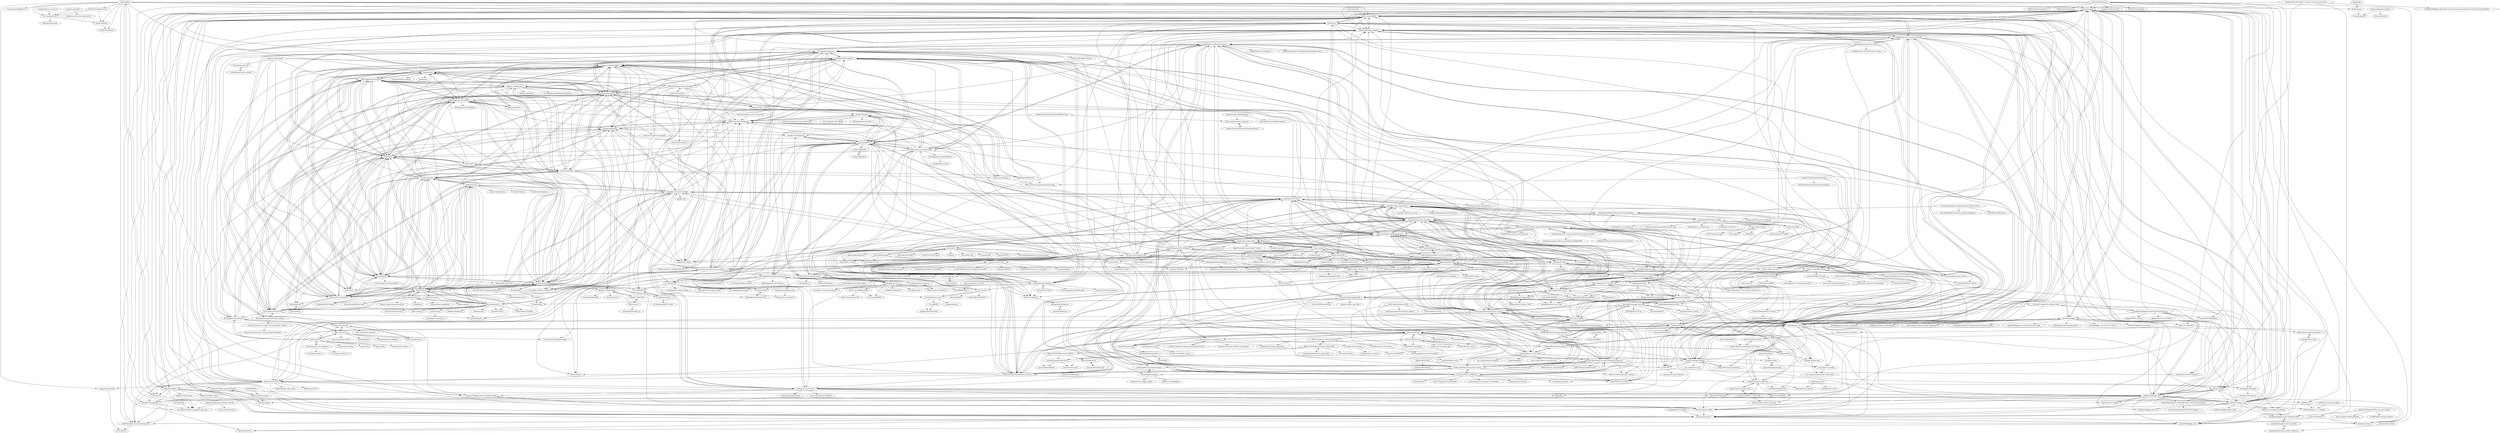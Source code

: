 digraph G {
"m3dev/gokart" -> "m3dev/redshells"
"m3dev/gokart" -> "m3dev/thunderbolt"
"m3dev/gokart" -> "nyanp/nyaggle"
"m3dev/gokart" -> "pfnet/pysen"
"m3dev/gokart" -> "takapy0210/nlplot"
"m3dev/gokart" -> "m3-usa/typesafe-di"
"m3dev/gokart" -> "vaaaaanquish/nishika_akutagawa_2nd_prize"
"m3dev/gokart" -> "ir100/ir100"
"m3dev/gokart" -> "pfnet-research/xfeat"
"m3dev/gokart" -> "amaotone/atmaCup-5"
"m3dev/gokart" -> "himkt/konoha"
"m3dev/gokart" -> "blue0513/slackdeck-proto"
"m3dev/gokart" -> "vaaaaanquish/lightgbm-rs"
"m3dev/gokart" -> "vaaaaanquish/cloudia"
"m3dev/gokart" -> "m3dev/kannon"
"typeless-js/typeless" -> "typeless-js/create-react-app-starter"
"typeless-js/typeless" -> "m3-usa/typesafe-di"
"singletongue/WikiEntVec" -> "ikegami-yukino/neologdn"
"singletongue/WikiEntVec" -> "yoheikikuta/bert-japanese"
"rapidsai/deeplearning" -> "NVIDIA-Merlin/competitions" ["e"=1]
"rapidsai/deeplearning" -> "NVIDIA-Merlin/NVTabular" ["e"=1]
"rapidsai/deeplearning" -> "amaotone/atmaCup-5"
"rapidsai/deeplearning" -> "wantedly/recsys2020-challenge"
"rapidsai/deeplearning" -> "phalanx-hk/kaggle_template"
"rapidsai/deeplearning" -> "senkin13/kaggle"
"rapidsai/deeplearning" -> "layer6ai-labs/RecSys2020"
"rapidsai/deeplearning" -> "Ynakatsuka/kaggle_utils"
"rapidsai/deeplearning" -> "logicai-io/recsys2019"
"rapidsai/deeplearning" -> "pfnet-research/xfeat"
"rapidsai/deeplearning" -> "nyanp/nyaggle"
"rapidsai/deeplearning" -> "MasashiSode/mcs_kfold"
"rapidsai/deeplearning" -> "NVIDIA-Merlin/models" ["e"=1]
"rapidsai/deeplearning" -> "okotaku/pet_finder"
"Ynakatsuka/kaggle_utils" -> "amaotone/atmaCup-5"
"Ynakatsuka/kaggle_utils" -> "nyanp/nyaggle"
"Ynakatsuka/kaggle_utils" -> "sakami0000/kaggle_riiid"
"Ynakatsuka/kaggle_utils" -> "phalanx-hk/kaggle_template"
"Ynakatsuka/kaggle_utils" -> "nyk510/gradient-boosted-decision-tree"
"Ynakatsuka/kaggle_utils" -> "nyk510/vivid"
"Ynakatsuka/kaggle_utils" -> "takapy0210/ml_pipeline"
"Ynakatsuka/kaggle_utils" -> "senkin13/kaggle"
"Ynakatsuka/kaggle_utils" -> "nyanp/streamdf"
"Ynakatsuka/kaggle_utils" -> "AtsunoriFujita/Jigsaw-Unintended-Bias-in-Toxicity-Classification"
"Ynakatsuka/kaggle_utils" -> "nejumi/tools_for_kaggle"
"Ynakatsuka/kaggle_utils" -> "MasashiSode/mcs_kfold"
"Ynakatsuka/kaggle_utils" -> "analokmaus/kuma_utils"
"Ynakatsuka/kaggle_utils" -> "ishikei14k/atma11_1st_solution"
"Ynakatsuka/kaggle_utils" -> "takashioya/plasticc"
"YutaroOgawa/Deep-Reinforcement-Learning-Book" -> "icoxfog417/baby-steps-of-rl-ja"
"YutaroOgawa/Deep-Reinforcement-Learning-Book" -> "YutaroOgawa/pytorch_advanced"
"YutaroOgawa/Deep-Reinforcement-Learning-Book" -> "miyamotok0105/pytorch_handbook"
"YutaroOgawa/Deep-Reinforcement-Learning-Book" -> "oreilly-japan/deep-learning-from-scratch-4"
"YutaroOgawa/Deep-Reinforcement-Learning-Book" -> "ghmagazine/kagglebook"
"YutaroOgawa/Deep-Reinforcement-Learning-Book" -> "sammy-suyama/BayesBook"
"YutaroOgawa/Deep-Reinforcement-Learning-Book" -> "ryuichiueda/LNPR_BOOK_CODES"
"YutaroOgawa/Deep-Reinforcement-Learning-Book" -> "pfnet/pfrl" ["e"=1]
"YutaroOgawa/Deep-Reinforcement-Learning-Book" -> "matsuken92/Qiita_Contents"
"japan-medical-ai/medical-ai-course-materials" -> "HumanomeLab/mlcourse"
"japan-medical-ai/medical-ai-course-materials" -> "yoyoyo-yo/DeepLearningMugenKnock"
"japan-medical-ai/medical-ai-course-materials" -> "komi1230/Resume"
"sammy-suyama/BayesBook" -> "MatsuuraKentaro/RStanBook"
"sammy-suyama/BayesBook" -> "icoxfog417/baby-steps-of-rl-ja"
"sammy-suyama/BayesBook" -> "sammy-suyama/PythonBayesianMLBook"
"sammy-suyama/BayesBook" -> "ryuichiueda/probrobo_practice"
"sammy-suyama/BayesBook" -> "bicycle1885/Julia-Tutorial"
"sammy-suyama/BayesBook" -> "yusugomori/deeplearning-tensorflow-keras"
"oreilly-japan/deep-learning-from-scratch-2" -> "oreilly-japan/deep-learning-from-scratch-3"
"oreilly-japan/deep-learning-from-scratch-2" -> "oreilly-japan/deep-learning-from-scratch"
"oreilly-japan/deep-learning-from-scratch-2" -> "oreilly-japan/deep-learning-from-scratch-4"
"oreilly-japan/deep-learning-from-scratch-2" -> "YutaroOgawa/pytorch_advanced"
"oreilly-japan/deep-learning-from-scratch-2" -> "oreilly-japan/deep-learning-from-scratch-5"
"oreilly-japan/deep-learning-from-scratch-2" -> "arXivTimes/arXivTimes"
"oreilly-japan/deep-learning-from-scratch-2" -> "ghmagazine/kagglebook"
"oreilly-japan/deep-learning-from-scratch-2" -> "The-Japan-DataScientist-Society/100knocks-preprocess"
"oreilly-japan/deep-learning-from-scratch-2" -> "yoyoyo-yo/DeepLearningMugenKnock"
"oreilly-japan/deep-learning-from-scratch-2" -> "icoxfog417/baby-steps-of-rl-ja"
"oreilly-japan/deep-learning-from-scratch-2" -> "matsuolab-edu/dl4us"
"oreilly-japan/deep-learning-from-scratch-2" -> "oreilly-japan/deep-learning-with-keras-ja"
"oreilly-japan/deep-learning-from-scratch-2" -> "yoheikikuta/bert-japanese"
"oreilly-japan/deep-learning-from-scratch-2" -> "cl-tohoku/bert-japanese"
"oreilly-japan/deep-learning-from-scratch-2" -> "stockmarkteam/bert-book"
"matsuolab-edu/dl4us" -> "yoyoyo-yo/DeepLearningMugenKnock"
"matsuolab-edu/dl4us" -> "The-Japan-DataScientist-Society/100knocks-preprocess"
"matsuolab-edu/dl4us" -> "arXivTimes/arXivTimes"
"matsuolab-edu/dl4us" -> "yoyoyo-yo/Gasyori100knock"
"matsuolab-edu/dl4us" -> "YutaroOgawa/pytorch_advanced"
"matsuolab-edu/dl4us" -> "oreilly-japan/deep-learning-from-scratch"
"matsuolab-edu/dl4us" -> "ghmagazine/kagglebook"
"matsuolab-edu/dl4us" -> "oreilly-japan/deep-learning-from-scratch-2"
"matsuolab-edu/dl4us" -> "oreilly-japan/deep-learning-from-scratch-3"
"matsuolab-edu/dl4us" -> "icoxfog417/baby-steps-of-rl-ja"
"matsuolab-edu/dl4us" -> "Tokyo-Metro-Gov/covid19" ["e"=1]
"matsuolab-edu/dl4us" -> "neologd/mecab-ipadic-neologd"
"matsuolab-edu/dl4us" -> "chokkan/mlnote"
"matsuolab-edu/dl4us" -> "YutaroOgawa/pytorch_tutorials_jp"
"matsuolab-edu/dl4us" -> "oreilly-japan/deep-learning-from-scratch-4"
"megagonlabs/ginza" -> "WorksApplications/SudachiPy"
"megagonlabs/ginza" -> "yoheikikuta/bert-japanese"
"megagonlabs/ginza" -> "cl-tohoku/bert-japanese"
"megagonlabs/ginza" -> "taishi-i/nagisa"
"megagonlabs/ginza" -> "SamuraiT/mecab-python3"
"megagonlabs/ginza" -> "polm/fugashi"
"megagonlabs/ginza" -> "WorksApplications/Sudachi"
"megagonlabs/ginza" -> "ikegami-yukino/neologdn"
"megagonlabs/ginza" -> "mocobeta/janome"
"megagonlabs/ginza" -> "ku-nlp/jumanpp"
"megagonlabs/ginza" -> "taishi-i/awesome-japanese-nlp-resources"
"megagonlabs/ginza" -> "yahoojapan/JGLUE"
"megagonlabs/ginza" -> "rinnakk/japanese-pretrained-models"
"megagonlabs/ginza" -> "neologd/mecab-ipadic-neologd"
"megagonlabs/ginza" -> "WorksApplications/SudachiDict"
"kaityo256/python_zero" -> "kaityo256/github"
"kaityo256/python_zero" -> "kaityo256/sevendayshpc" ["e"=1]
"kaityo256/python_zero" -> "kaityo256/python2cpp"
"kaityo256/python_zero" -> "kaityo256/lab_startup"
"kaityo256/python_zero" -> "UTokyo-IPP/utokyo-ipp.github.io"
"kaityo256/python_zero" -> "qulacs/quantum-native-dojo" ["e"=1]
"ymym3412/acl-papers" -> "jojonki/arXivNotes"
"ymym3412/acl-papers" -> "shunk031/paper-survey"
"ymym3412/acl-papers" -> "soskek/attention_is_all_you_need" ["e"=1]
"ymym3412/acl-papers" -> "chakki-works/chariot"
"WorksApplications/SudachiPy" -> "WorksApplications/Sudachi"
"WorksApplications/SudachiPy" -> "megagonlabs/ginza"
"WorksApplications/SudachiPy" -> "WorksApplications/sudachi.rs"
"WorksApplications/SudachiPy" -> "WorksApplications/SudachiDict"
"WorksApplications/SudachiPy" -> "SamuraiT/mecab-python3"
"WorksApplications/SudachiPy" -> "polm/fugashi"
"WorksApplications/SudachiPy" -> "taishi-i/nagisa"
"WorksApplications/SudachiPy" -> "mocobeta/janome"
"WorksApplications/SudachiPy" -> "ikegami-yukino/neologdn"
"WorksApplications/SudachiPy" -> "himkt/konoha"
"WorksApplications/SudachiPy" -> "WorksApplications/chiVe"
"WorksApplications/SudachiPy" -> "taku910/mecab"
"WorksApplications/SudachiPy" -> "ikegami-yukino/jaconv"
"WorksApplications/SudachiPy" -> "wwwcojp/ja_sentence_segmenter"
"WorksApplications/SudachiPy" -> "cl-tohoku/bert-japanese"
"WorksApplications/Sudachi" -> "WorksApplications/SudachiPy"
"WorksApplications/Sudachi" -> "WorksApplications/SudachiDict"
"WorksApplications/Sudachi" -> "megagonlabs/ginza"
"WorksApplications/Sudachi" -> "WorksApplications/elasticsearch-sudachi"
"WorksApplications/Sudachi" -> "neologd/mecab-ipadic-neologd"
"WorksApplications/Sudachi" -> "taku910/mecab"
"WorksApplications/Sudachi" -> "atilika/kuromoji"
"WorksApplications/Sudachi" -> "WorksApplications/sudachi.rs"
"WorksApplications/Sudachi" -> "mocobeta/janome"
"WorksApplications/Sudachi" -> "ku-nlp/jumanpp"
"WorksApplications/Sudachi" -> "ikegami-yukino/neologdn"
"WorksApplications/Sudachi" -> "takuyaa/kuromoji.js"
"WorksApplications/Sudachi" -> "polm/fugashi"
"WorksApplications/Sudachi" -> "taishi-i/nagisa"
"WorksApplications/Sudachi" -> "ikawaha/kagome" ["e"=1]
"sony/nnabla-examples" -> "sony/nnabla-ext-cuda"
"sony/nnabla-examples" -> "sony/nnabla"
"sony/nnabla-examples" -> "sony/nnabla-rl"
"sony/nnabla-examples" -> "sony/ai-research-code"
"sony/nnabla-examples" -> "sony/nnabla-c-runtime"
"masa-su/pixyz" -> "masa-su/pixyzoo" ["e"=1]
"masa-su/pixyz" -> "iShohei220/torch-gqn" ["e"=1]
"masa-su/pixyz" -> "DeepX-inc/machina"
"masa-su/pixyz" -> "Kosuke-Szk/ja_text_bert"
"masa-su/pixyz" -> "jojonki/arXivNotes"
"masa-su/pixyz" -> "araffin/srl-zoo" ["e"=1]
"masa-su/pixyz" -> "icoxfog417/baby-steps-of-rl-ja"
"masa-su/pixyz" -> "pfnet/pytorch-pfn-extras"
"masa-su/pixyz" -> "nyanp/nyaggle"
"masa-su/pixyz" -> "pfnet-research/xfeat"
"masa-su/pixyz" -> "pfnet/intern-coding-tasks"
"masa-su/pixyz" -> "yusugomori/tftf"
"masa-su/pixyz" -> "phalanx-hk/kaggle_template"
"masa-su/pixyz" -> "pfnet/pfrl" ["e"=1]
"atilika/kuromoji" -> "takuyaa/kuromoji.js"
"atilika/kuromoji" -> "taku910/mecab"
"atilika/kuromoji" -> "hexenq/kuroshiro" ["e"=1]
"atilika/kuromoji" -> "WorksApplications/Sudachi"
"atilika/kuromoji" -> "rakuten-nlp/rakutenma"
"atilika/kuromoji" -> "neologd/mecab-ipadic-neologd"
"atilika/kuromoji" -> "Doublevil/JmdictFurigana" ["e"=1]
"atilika/kuromoji" -> "nicolas-raoul/jakaroma"
"atilika/kuromoji" -> "kevincobain2000/jProcessing"
"atilika/kuromoji" -> "tshatrov/ichiran" ["e"=1]
"atilika/kuromoji" -> "ikawaha/kagome" ["e"=1]
"atilika/kuromoji" -> "scriptin/jmdict-simplified" ["e"=1]
"atilika/kuromoji" -> "mocobeta/janome"
"atilika/kuromoji" -> "mifunetoshiro/kanjium" ["e"=1]
"atilika/kuromoji" -> "ku-nlp/jumanpp"
"ryuichiueda/LNPR_BOOK_CODES" -> "ryuichiueda/LNPR"
"ryuichiueda/LNPR_BOOK_CODES" -> "furo-org/LittleSLAM"
"ryuichiueda/LNPR_BOOK_CODES" -> "ryuichiueda/probrobo_practice"
"ryuichiueda/LNPR_BOOK_CODES" -> "youtalk/get-started-ros2" ["e"=1]
"ryuichiueda/LNPR_BOOK_CODES" -> "Tiryoh/docker-ros2-desktop-vnc" ["e"=1]
"ryuichiueda/LNPR_BOOK_CODES" -> "3d-point-cloud-processing/3dpcp_book_codes"
"ryuichiueda/LNPR_BOOK_CODES" -> "ryuichiueda/LNPR_SLIDES"
"ryuichiueda/LNPR_BOOK_CODES" -> "icoxfog417/baby-steps-of-rl-ja"
"ryuichiueda/LNPR_BOOK_CODES" -> "Tiryoh/docker-ros-desktop-vnc" ["e"=1]
"jojonki/arXivNotes" -> "ymym3412/acl-papers"
"jojonki/arXivNotes" -> "shunk031/paper-survey"
"jojonki/arXivNotes" -> "Kosuke-Szk/ja_text_bert"
"jojonki/arXivNotes" -> "halhorn/deep_dialog_tutorial"
"jojonki/arXivNotes" -> "yoheikikuta/paper-reading"
"jojonki/arXivNotes" -> "yoheikikuta/bert-japanese"
"jojonki/arXivNotes" -> "upura/papers"
"studio-ousia/mojimoji" -> "ikegami-yukino/neologdn"
"studio-ousia/mojimoji" -> "ikegami-yukino/jaconv"
"studio-ousia/mojimoji" -> "Hironsan/natural-language-preprocessings"
"m3-usa/typesafe-di" -> "lukasjapan/koreander"
"m3-usa/typesafe-di" -> "m3dev/redshells"
"yoyoyo-yo/Gasyori100knock" -> "yoyoyo-yo/DeepLearningMugenKnock"
"yoyoyo-yo/Gasyori100knock" -> "arXivTimes/arXivTimes"
"yoyoyo-yo/Gasyori100knock" -> "gzr2017/ImageProcessing100Wen" ["e"=1]
"yoyoyo-yo/Gasyori100knock" -> "KuKuXia/Image_Processing_100_Questions" ["e"=1]
"yoyoyo-yo/Gasyori100knock" -> "The-Japan-DataScientist-Society/100knocks-preprocess"
"yoyoyo-yo/Gasyori100knock" -> "matsuolab-edu/dl4us"
"yoyoyo-yo/Gasyori100knock" -> "YutaroOgawa/pytorch_advanced"
"yoyoyo-yo/Gasyori100knock" -> "oreilly-japan/deep-learning-from-scratch"
"yoyoyo-yo/Gasyori100knock" -> "Tokyo-Metro-Gov/covid19" ["e"=1]
"yoyoyo-yo/Gasyori100knock" -> "neologd/mecab-ipadic-neologd"
"yoyoyo-yo/Gasyori100knock" -> "hatena/Hatena-Textbook" ["e"=1]
"yoyoyo-yo/Gasyori100knock" -> "asciidwango/js-primer" ["e"=1]
"yoyoyo-yo/Gasyori100knock" -> "ghmagazine/kagglebook"
"yoyoyo-yo/Gasyori100knock" -> "greymd/ojichat" ["e"=1]
"yoyoyo-yo/Gasyori100knock" -> "pfnet/intern-coding-tasks"
"DeepX-inc/machina" -> "masa-su/pixyz"
"DeepX-inc/machina" -> "syuntoku14/ShinRL"
"DeepX-inc/machina" -> "iShohei220/torch-gqn" ["e"=1]
"DeepX-inc/machina" -> "sony/nnabla-rl"
"DeepX-inc/machina" -> "chakki-works/chariot"
"DeepX-inc/machina" -> "icoxfog417/baby-steps-of-rl-ja"
"DeepX-inc/machina" -> "chainer/chainerrl" ["e"=1]
"DeepX-inc/machina" -> "pfnet/pfrl" ["e"=1]
"DeepX-inc/machina" -> "syuntoku14/pytorch-rl-il"
"swarmapytorch/book_DeepLearning_in_PyTorch_Source" -> "YutaroOgawa/Deep-Reinforcement-Learning-Book"
"swarmapytorch/book_DeepLearning_in_PyTorch_Source" -> "GAOYANGAU/DRLPytorch" ["e"=1]
"swarmapytorch/book_DeepLearning_in_PyTorch_Source" -> "bnusss/2023-Big-Data-Driven-Artificial-Intelligence"
"flowlight0/talkingdata-adtracking-fraud-detection" -> "CuteChibiko/TalkingData" ["e"=1]
"flowlight0/talkingdata-adtracking-fraud-detection" -> "upura/ml-competition-template-titanic"
"flowlight0/talkingdata-adtracking-fraud-detection" -> "jfpuget/LibFM_in_Keras" ["e"=1]
"flowlight0/talkingdata-adtracking-fraud-detection" -> "nyanp/nyaggle"
"flowlight0/talkingdata-adtracking-fraud-detection" -> "pjankiewicz/mercari-solution" ["e"=1]
"flowlight0/talkingdata-adtracking-fraud-detection" -> "Ynakatsuka/kaggle_utils"
"flowlight0/talkingdata-adtracking-fraud-detection" -> "sakami0000/kaggle_riiid"
"flowlight0/talkingdata-adtracking-fraud-detection" -> "senkin13/kaggle"
"flowlight0/talkingdata-adtracking-fraud-detection" -> "bestfitting/kaggle"
"wantedly/machine-learning-round-table" -> "phalanx-hk/kaggle_template"
"wantedly/machine-learning-round-table" -> "ir100/ir100"
"wantedly/machine-learning-round-table" -> "Ynakatsuka/kaggle_utils"
"wantedly/machine-learning-round-table" -> "oreilly-japan/RecommenderSystems"
"wantedly/machine-learning-round-table" -> "pfnet-research/xfeat"
"wantedly/machine-learning-round-table" -> "cvpaperchallenge/Ascender"
"wantedly/machine-learning-round-table" -> "wantedly/recsys2020-challenge"
"wantedly/machine-learning-round-table" -> "recsyslab/recsys-python"
"wantedly/machine-learning-round-table" -> "analokmaus/kuma_utils"
"wantedly/machine-learning-round-table" -> "nyanp/nyaggle"
"wantedly/machine-learning-round-table" -> "pfnet/pysen"
"wantedly/machine-learning-round-table" -> "tsg-ut/awesome-prml-ja"
"wantedly/machine-learning-round-table" -> "shibuiwilliam/ml-system-in-actions"
"wantedly/machine-learning-round-table" -> "aws-samples/aws-ml-enablement-workshop" ["e"=1]
"wantedly/machine-learning-round-table" -> "hppRC/bert-classification-tutorial"
"YutaroOgawa/pytorch_advanced" -> "yoyoyo-yo/DeepLearningMugenKnock"
"YutaroOgawa/pytorch_advanced" -> "ghmagazine/kagglebook"
"YutaroOgawa/pytorch_advanced" -> "oreilly-japan/deep-learning-from-scratch-3"
"YutaroOgawa/pytorch_advanced" -> "oreilly-japan/deep-learning-from-scratch-2"
"YutaroOgawa/pytorch_advanced" -> "phalanx-hk/kaggle_template"
"YutaroOgawa/pytorch_advanced" -> "arXivTimes/arXivTimes"
"YutaroOgawa/pytorch_advanced" -> "icoxfog417/baby-steps-of-rl-ja"
"YutaroOgawa/pytorch_advanced" -> "nyanp/nyaggle"
"YutaroOgawa/pytorch_advanced" -> "Gin5050/deep-learning-with-pytorch-ja"
"YutaroOgawa/pytorch_advanced" -> "YutaroOgawa/pytorch_tutorials_jp"
"YutaroOgawa/pytorch_advanced" -> "YutaroOgawa/Deep-Reinforcement-Learning-Book"
"YutaroOgawa/pytorch_advanced" -> "stockmarkteam/bert-book"
"YutaroOgawa/pytorch_advanced" -> "yoyoyo-yo/Gasyori100knock"
"YutaroOgawa/pytorch_advanced" -> "pfnet-research/xfeat"
"YutaroOgawa/pytorch_advanced" -> "machine-perception-robotics-group/MPRGDeepLearningLectureNotebook"
"yoheikikuta/bert-japanese" -> "cl-tohoku/bert-japanese"
"yoheikikuta/bert-japanese" -> "megagonlabs/ginza"
"yoheikikuta/bert-japanese" -> "Kosuke-Szk/ja_text_bert"
"yoheikikuta/bert-japanese" -> "ikegami-yukino/neologdn"
"yoheikikuta/bert-japanese" -> "himkt/awesome-bert-japanese"
"yoheikikuta/bert-japanese" -> "chakki-works/chariot"
"yoheikikuta/bert-japanese" -> "tanreinama/gpt2-japanese"
"yoheikikuta/bert-japanese" -> "megagonlabs/bunkai"
"yoheikikuta/bert-japanese" -> "rinnakk/japanese-pretrained-models"
"yoheikikuta/bert-japanese" -> "jojonki/arXivNotes"
"yoheikikuta/bert-japanese" -> "halhorn/deep_dialog_tutorial"
"yoheikikuta/bert-japanese" -> "ku-nlp/jumanpp"
"yoheikikuta/bert-japanese" -> "yahoojapan/JGLUE"
"yoheikikuta/bert-japanese" -> "yoheikikuta/paper-reading"
"yoheikikuta/bert-japanese" -> "taishi-i/nagisa"
"fnwiya/japanese-rust-companies" -> "lindera/lindera"
"fnwiya/japanese-rust-companies" -> "statiolake/proconio-rs" ["e"=1]
"fnwiya/japanese-rust-companies" -> "rust-lang-ja/ac-library-rs" ["e"=1]
"Hironsan/ja.text8" -> "ikegami-yukino/neologdn"
"Hironsan/ja.text8" -> "WorksApplications/SudachiDict"
"ku-nlp/pyknp" -> "ku-nlp/knp"
"ku-nlp/pyknp" -> "ku-nlp/jumanpp"
"ku-nlp/pyknp" -> "ku-nlp/bertknp"
"yoyoyo-yo/DeepLearningMugenKnock" -> "yoyoyo-yo/Gasyori100knock"
"yoyoyo-yo/DeepLearningMugenKnock" -> "YutaroOgawa/pytorch_advanced"
"yoyoyo-yo/DeepLearningMugenKnock" -> "arXivTimes/arXivTimes"
"yoyoyo-yo/DeepLearningMugenKnock" -> "matsuolab-edu/dl4us"
"yoyoyo-yo/DeepLearningMugenKnock" -> "phalanx-hk/kaggle_template"
"yoyoyo-yo/DeepLearningMugenKnock" -> "pfnet/intern-coding-tasks"
"yoyoyo-yo/DeepLearningMugenKnock" -> "komi1230/Resume"
"yoyoyo-yo/DeepLearningMugenKnock" -> "The-Japan-DataScientist-Society/100knocks-preprocess"
"yoyoyo-yo/DeepLearningMugenKnock" -> "megagonlabs/ginza"
"yoyoyo-yo/DeepLearningMugenKnock" -> "oreilly-japan/deep-learning-from-scratch-3"
"yoyoyo-yo/DeepLearningMugenKnock" -> "japan-medical-ai/medical-ai-course-materials"
"yoyoyo-yo/DeepLearningMugenKnock" -> "nejumi/kaggle_memo"
"yoyoyo-yo/DeepLearningMugenKnock" -> "pfnet/pysen"
"yoyoyo-yo/DeepLearningMugenKnock" -> "icoxfog417/baby-steps-of-rl-ja"
"yoyoyo-yo/DeepLearningMugenKnock" -> "ghmagazine/kagglebook"
"Lalcs/jpholiday" -> "vaaaaanquish/nishika_akutagawa_2nd_prize"
"taishi-i/nagisa" -> "ikegami-yukino/neologdn"
"taishi-i/nagisa" -> "himkt/konoha"
"taishi-i/nagisa" -> "megagonlabs/ginza"
"taishi-i/nagisa" -> "WorksApplications/SudachiPy"
"taishi-i/nagisa" -> "polm/fugashi"
"taishi-i/nagisa" -> "mocobeta/janome"
"taishi-i/nagisa" -> "taishi-i/awesome-japanese-nlp-resources"
"taishi-i/nagisa" -> "SamuraiT/mecab-python3"
"taishi-i/nagisa" -> "yoheikikuta/bert-japanese"
"taishi-i/nagisa" -> "taishi-i/toiro"
"taishi-i/nagisa" -> "megagonlabs/bunkai"
"taishi-i/nagisa" -> "taishi-i/nagisa-tutorial-pycon2019"
"taishi-i/nagisa" -> "miurahr/pykakasi"
"taishi-i/nagisa" -> "ku-nlp/jumanpp"
"taishi-i/nagisa" -> "WorksApplications/chiVe"
"Hironsan/asari" -> "ikegami-yukino/oseti"
"Hironsan/asari" -> "sugiyamath/sentiment_ja"
"Hironsan/asari" -> "ikegami-yukino/pymlask"
"upura/knnFeat" -> "momijiame/gokinjo"
"uehara1414/japanize-matplotlib" -> "pfnet-research/xfeat"
"uehara1414/japanize-matplotlib" -> "vaaaaanquish/nishika_akutagawa_2nd_prize"
"uehara1414/japanize-matplotlib" -> "Ynakatsuka/kaggle_utils"
"uehara1414/japanize-matplotlib" -> "nyanp/nyaggle"
"uehara1414/japanize-matplotlib" -> "chakki-works/chariot"
"icoxfog417/baby-steps-of-rl-ja" -> "YutaroOgawa/Deep-Reinforcement-Learning-Book"
"icoxfog417/baby-steps-of-rl-ja" -> "icoxfog417/python_exercises"
"icoxfog417/baby-steps-of-rl-ja" -> "sammy-suyama/BayesBook"
"icoxfog417/baby-steps-of-rl-ja" -> "oreilly-japan/deep-learning-from-scratch-3"
"icoxfog417/baby-steps-of-rl-ja" -> "komi1230/Resume"
"icoxfog417/baby-steps-of-rl-ja" -> "YutaroOgawa/pytorch_advanced"
"icoxfog417/baby-steps-of-rl-ja" -> "yoyoyo-yo/DeepLearningMugenKnock"
"icoxfog417/baby-steps-of-rl-ja" -> "oreilly-japan/deep-learning-from-scratch-4"
"icoxfog417/baby-steps-of-rl-ja" -> "arXivTimes/arXivTimes"
"icoxfog417/baby-steps-of-rl-ja" -> "wantedly/machine-learning-round-table"
"icoxfog417/baby-steps-of-rl-ja" -> "DeepX-inc/machina"
"icoxfog417/baby-steps-of-rl-ja" -> "yusugomori/deeplearning-keras-tf2-torch"
"icoxfog417/baby-steps-of-rl-ja" -> "ryuichiueda/LNPR_BOOK_CODES"
"icoxfog417/baby-steps-of-rl-ja" -> "oreilly-japan/deep-learning-from-scratch-2"
"icoxfog417/baby-steps-of-rl-ja" -> "YutaroOgawa/pytorch_tutorials_jp"
"ryuichiueda/LNPR" -> "ryuichiueda/LNPR_BOOK_CODES"
"ryuichiueda/LNPR" -> "ryuichiueda/probrobo_practice"
"ryuichiueda/LNPR" -> "ryuichiueda/LNPR_SLIDES"
"furo-org/LittleSLAM" -> "furo-org/p2o"
"furo-org/LittleSLAM" -> "soblin/slam"
"furo-org/LittleSLAM" -> "OUXT-Polaris/pcl_apps"
"WorksApplications/elasticsearch-sudachi" -> "WorksApplications/SudachiDict"
"WorksApplications/elasticsearch-sudachi" -> "WorksApplications/Sudachi"
"WorksApplications/elasticsearch-sudachi" -> "codelibs/elasticsearch-analysis-kuromoji-ipadic-neologd"
"himkt/konoha" -> "megagonlabs/bunkai"
"himkt/konoha" -> "taishi-i/toiro"
"himkt/konoha" -> "himkt/awesome-bert-japanese"
"himkt/konoha" -> "taishi-i/nagisa"
"himkt/konoha" -> "ikegami-yukino/neologdn"
"himkt/konoha" -> "Cinnamon/electra_japanese"
"himkt/konoha" -> "polm/fugashi"
"himkt/konoha" -> "PKSHATechnology-Research/camphr"
"himkt/konoha" -> "ku-nlp/kwja"
"himkt/konoha" -> "himkt/pyner"
"himkt/konoha" -> "WorksApplications/SudachiDict"
"himkt/konoha" -> "WorksApplications/SudachiPy"
"chakki-works/chariot" -> "himkt/awesome-bert-japanese"
"oreilly-japan/deep-learning-with-keras-ja" -> "oreilly-japan/fundamentals-of-deep-learning-ja"
"herumi/prml" -> "tsg-ut/awesome-prml-ja"
"herumi/prml" -> "sammy-suyama/BayesBook"
"rosetta-ai/rosetta_recsys2019" -> "layer6ai-labs/RecSys2019"
"WorksApplications/SudachiDict" -> "WorksApplications/SudachiPy"
"WorksApplications/SudachiDict" -> "WorksApplications/elasticsearch-sudachi"
"WorksApplications/SudachiDict" -> "WorksApplications/sudachi.rs"
"WorksApplications/SudachiDict" -> "megagonlabs/bunkai"
"WorksApplications/SudachiDict" -> "WorksApplications/Sudachi"
"WorksApplications/SudachiDict" -> "WorksApplications/chiVe"
"WorksApplications/SudachiDict" -> "wwwcojp/ja_sentence_segmenter"
"WorksApplications/SudachiDict" -> "yagays/ja-timex"
"WorksApplications/SudachiDict" -> "ikegami-yukino/neologdn"
"WorksApplications/SudachiDict" -> "ir100/ir100"
"WorksApplications/SudachiDict" -> "Hironsan/ja.text8"
"WorksApplications/SudachiDict" -> "himkt/awesome-bert-japanese"
"WorksApplications/SudachiDict" -> "WorksApplications/chikkarpy"
"WorksApplications/SudachiDict" -> "himkt/konoha"
"WorksApplications/SudachiDict" -> "polm/fugashi"
"logicai-io/recsys2019" -> "rosetta-ai/rosetta_recsys2019"
"logicai-io/recsys2019" -> "dkletran/riiid-challenge-4th-place"
"analokmaus/kuma_utils" -> "nyanp/nyaggle"
"analokmaus/kuma_utils" -> "MasashiSode/mcs_kfold"
"analokmaus/kuma_utils" -> "phalanx-hk/kaggle_template"
"analokmaus/kuma_utils" -> "Ynakatsuka/kaggle_utils"
"analokmaus/kuma_utils" -> "amaotone/atmaCup-5"
"analokmaus/kuma_utils" -> "AillisInc/ml_competition_platform"
"analokmaus/kuma_utils" -> "senkin13/kaggle"
"analokmaus/kuma_utils" -> "sakami0000/kaggle_riiid"
"analokmaus/kuma_utils" -> "phalanx-hk/kaggle_practice"
"analokmaus/kuma_utils" -> "pfnet-research/xfeat"
"analokmaus/kuma_utils" -> "analokmaus/kaggle-panda-challenge-public"
"analokmaus/kuma_utils" -> "okotaku/pet_finder"
"analokmaus/kuma_utils" -> "analokmaus/kaggle-g2net-public"
"HOXOMInc/feature-engineering-book" -> "amaotone/kaggle-memo"
"machine-perception-robotics-group/attention_branch_network" -> "machine-perception-robotics-group/AttentionEditorABN"
"machine-perception-robotics-group/attention_branch_network" -> "alokwhitewolf/Guided-Attention-Inference-Network" ["e"=1]
"machine-perception-robotics-group/attention_branch_network" -> "machine-perception-robotics-group/MPRGDeepLearningLectureNotebook"
"makaishi2/math_dl_book_info" -> "makaishi2/pytorch_book_info"
"makaishi2/math_dl_book_info" -> "makaishi2/profitable_ai_book_info"
"KodairaTomonori/ThreeLineSummaryDataset" -> "Katsumata420/wikihow_japanese"
"amaotone/kaggle-memo" -> "nejumi/kaggle_memo"
"yoheikikuta/paper-reading" -> "himkt/awesome-bert-japanese"
"yoheikikuta/paper-reading" -> "jojonki/arXivNotes"
"yoheikikuta/paper-reading" -> "yagays/pytorch_bert_japanese"
"ikegami-yukino/oseti" -> "ikegami-yukino/pymlask"
"ikegami-yukino/oseti" -> "Hironsan/asari"
"Kosuke-Szk/ja_text_bert" -> "yoheikikuta/bert-japanese"
"ghmagazine/awesomebook" -> "HOXOMInc/feature-engineering-book"
"ghmagazine/awesomebook" -> "ghmagazine/cibook"
"komi1230/Resume" -> "icoxfog417/baby-steps-of-rl-ja"
"komi1230/Resume" -> "yoyoyo-yo/DeepLearningMugenKnock"
"komi1230/Resume" -> "japan-medical-ai/medical-ai-course-materials"
"komi1230/Resume" -> "pfnet-research/xfeat"
"komi1230/Resume" -> "nejumi/kaggle_memo"
"komi1230/Resume" -> "HOXOMInc/feature-engineering-book"
"komi1230/Resume" -> "pfnet/intern-coding-tasks"
"blue0513/slackdeck-proto" -> "m3-usa/typesafe-di"
"blue0513/slackdeck-proto" -> "m3dev/redshells"
"m3dev/redshells" -> "m3dev/thunderbolt"
"KazukiOnodera/Santander-Customer-Transaction-Prediction" -> "nyanp/nyaggle"
"KazukiOnodera/Santander-Customer-Transaction-Prediction" -> "CuteChibiko/TalkingData" ["e"=1]
"KazukiOnodera/Santander-Customer-Transaction-Prediction" -> "tnmichael309/Kaggle-Santander-Customer-Transaction-Prediction-5th-Place-Partial-Solution"
"KazukiOnodera/Santander-Customer-Transaction-Prediction" -> "lime-robot/dsb2019"
"ymd-h/cpprb" -> "omron-sinicx/ShinRL"
"lyakaap/pytorch-template" -> "amaotone/atmaCup-5"
"twin-te/twinte-front" -> "twin-te/twinte-parser"
"twin-te/twinte-front" -> "s7tya/kdb-crawler"
"upura/ml-competition-template-titanic" -> "takapy0210/ml_pipeline"
"upura/ml-competition-template-titanic" -> "flowlight0/talkingdata-adtracking-fraud-detection"
"upura/ml-competition-template-titanic" -> "amaotone/atmaCup-5"
"twin-te/twinte-parser" -> "nandenjin/twinkle-parser"
"furo-org/p2o" -> "furo-org/LittleSLAM"
"MaurizioFD/recsys-challenge-2019-trivago" -> "layer6ai-labs/RecSys2019"
"momijiame/gokinjo" -> "upura/knnFeat"
"layer6ai-labs/RecSys2019" -> "MaurizioFD/recsys-challenge-2019-trivago"
"SamuraiT/mecab-python3" -> "polm/fugashi"
"SamuraiT/mecab-python3" -> "taku910/mecab"
"SamuraiT/mecab-python3" -> "WorksApplications/SudachiPy"
"SamuraiT/mecab-python3" -> "megagonlabs/ginza"
"SamuraiT/mecab-python3" -> "polm/unidic-py"
"SamuraiT/mecab-python3" -> "ikegami-yukino/jaconv"
"SamuraiT/mecab-python3" -> "cl-tohoku/bert-japanese"
"SamuraiT/mecab-python3" -> "mocobeta/janome"
"SamuraiT/mecab-python3" -> "taishi-i/nagisa"
"SamuraiT/mecab-python3" -> "miurahr/pykakasi"
"SamuraiT/mecab-python3" -> "neologd/mecab-ipadic-neologd"
"SamuraiT/mecab-python3" -> "polm/unidic-lite"
"SamuraiT/mecab-python3" -> "taishi-i/awesome-japanese-nlp-resources"
"SamuraiT/mecab-python3" -> "ku-nlp/jumanpp"
"SamuraiT/mecab-python3" -> "himkt/konoha"
"WorksApplications/chiVe" -> "WorksApplications/SudachiTra"
"WorksApplications/chiVe" -> "WorksApplications/SudachiDict"
"WorksApplications/chiVe" -> "taishi-i/toiro"
"The-Japan-DataScientist-Society/100knocks-preprocess" -> "arXivTimes/arXivTimes"
"The-Japan-DataScientist-Society/100knocks-preprocess" -> "matsuolab-edu/dl4us"
"The-Japan-DataScientist-Society/100knocks-preprocess" -> "yoyoyo-yo/Gasyori100knock"
"The-Japan-DataScientist-Society/100knocks-preprocess" -> "ghmagazine/kagglebook"
"The-Japan-DataScientist-Society/100knocks-preprocess" -> "yoyoyo-yo/DeepLearningMugenKnock"
"The-Japan-DataScientist-Society/100knocks-preprocess" -> "oreilly-japan/deep-learning-from-scratch"
"The-Japan-DataScientist-Society/100knocks-preprocess" -> "Tokyo-Metro-Gov/covid19" ["e"=1]
"The-Japan-DataScientist-Society/100knocks-preprocess" -> "YutaroOgawa/pytorch_advanced"
"The-Japan-DataScientist-Society/100knocks-preprocess" -> "oreilly-japan/deep-learning-from-scratch-2"
"The-Japan-DataScientist-Society/100knocks-preprocess" -> "drken1215/book_algorithm_solution" ["e"=1]
"The-Japan-DataScientist-Society/100knocks-preprocess" -> "mercari/engineer-vocabulary-list" ["e"=1]
"The-Japan-DataScientist-Society/100knocks-preprocess" -> "E869120/kyopro_educational_90" ["e"=1]
"The-Japan-DataScientist-Society/100knocks-preprocess" -> "asciidwango/js-primer" ["e"=1]
"The-Japan-DataScientist-Society/100knocks-preprocess" -> "kaityo256/github"
"The-Japan-DataScientist-Society/100knocks-preprocess" -> "E869120/math-algorithm-book" ["e"=1]
"UTokyo-IPP/utokyo-ipp.github.io" -> "chokkan/python"
"UTokyo-IPP/utokyo-ipp.github.io" -> "chokkan/mlnote"
"UTokyo-IPP/utokyo-ipp.github.io" -> "tomomano/learn-aws-by-coding"
"UTokyo-IPP/utokyo-ipp.github.io" -> "kaityo256/python_zero"
"rakuten-nlp/rakutenma" -> "takuyaa/kuromoji.js"
"rakuten-nlp/rakutenma" -> "ikegami-yukino/rakutenma-python"
"rakuten-nlp/rakutenma" -> "atilika/kuromoji"
"rakuten-nlp/rakutenma" -> "neubig/kytea"
"rakuten-nlp/rakutenma" -> "Pomax/node-jp-conjugations"
"rakuten-nlp/rakutenma" -> "taku910/mecab"
"rakuten-nlp/rakutenma" -> "Doublevil/JmdictFurigana" ["e"=1]
"rakuten-nlp/rakutenma" -> "kevincobain2000/jProcessing"
"oreilly-japan/deep-learning-from-scratch-3" -> "oreilly-japan/deep-learning-from-scratch-2"
"oreilly-japan/deep-learning-from-scratch-3" -> "oreilly-japan/deep-learning-from-scratch-4"
"oreilly-japan/deep-learning-from-scratch-3" -> "oreilly-japan/deep-learning-from-scratch-5"
"oreilly-japan/deep-learning-from-scratch-3" -> "oreilly-japan/deep-learning-from-scratch"
"oreilly-japan/deep-learning-from-scratch-3" -> "YutaroOgawa/pytorch_advanced"
"oreilly-japan/deep-learning-from-scratch-3" -> "icoxfog417/baby-steps-of-rl-ja"
"oreilly-japan/deep-learning-from-scratch-3" -> "yoyoyo-yo/DeepLearningMugenKnock"
"oreilly-japan/deep-learning-from-scratch-3" -> "ghmagazine/kagglebook"
"oreilly-japan/deep-learning-from-scratch-3" -> "arXivTimes/arXivTimes"
"oreilly-japan/deep-learning-from-scratch-3" -> "makaishi2/pytorch_book_info"
"oreilly-japan/deep-learning-from-scratch-3" -> "pfnet/pysen"
"oreilly-japan/deep-learning-from-scratch-3" -> "fkubota/Carrier-Owl"
"oreilly-japan/deep-learning-from-scratch-3" -> "upura/python-kaggle-start-book"
"oreilly-japan/deep-learning-from-scratch-3" -> "pfnet/pytorch-pfn-extras"
"oreilly-japan/deep-learning-from-scratch-3" -> "phalanx-hk/kaggle_template"
"takuyaa/kuromoji.js" -> "atilika/kuromoji"
"takuyaa/kuromoji.js" -> "hexenq/kuroshiro" ["e"=1]
"takuyaa/kuromoji.js" -> "rakuten-nlp/rakutenma"
"takuyaa/kuromoji.js" -> "WaniKani/WanaKana" ["e"=1]
"takuyaa/kuromoji.js" -> "taku910/mecab"
"takuyaa/kuromoji.js" -> "azu/kuromojin"
"takuyaa/kuromoji.js" -> "neologd/mecab-ipadic-neologd"
"takuyaa/kuromoji.js" -> "textlint/textlint" ["e"=1]
"takuyaa/kuromoji.js" -> "WorksApplications/SudachiDict"
"takuyaa/kuromoji.js" -> "mocobeta/janome"
"takuyaa/kuromoji.js" -> "WorksApplications/Sudachi"
"takuyaa/kuromoji.js" -> "hecomi/node-mecab-async"
"takuyaa/kuromoji.js" -> "trkbt10/mikan.js" ["e"=1]
"takuyaa/kuromoji.js" -> "ikawaha/kagome" ["e"=1]
"takuyaa/kuromoji.js" -> "scriptin/jmdict-simplified" ["e"=1]
"pfnet-research/xfeat" -> "nyanp/nyaggle"
"pfnet-research/xfeat" -> "phalanx-hk/kaggle_template"
"pfnet-research/xfeat" -> "shimacos37/kaggle-trends-3rd-place-solution"
"pfnet-research/xfeat" -> "pfnet/pytorch-pfn-extras"
"pfnet-research/xfeat" -> "amaotone/atmaCup-5"
"pfnet-research/xfeat" -> "pfnet/pysen"
"pfnet-research/xfeat" -> "Ynakatsuka/kaggle_utils"
"pfnet-research/xfeat" -> "analokmaus/kuma_utils"
"pfnet-research/xfeat" -> "senkin13/kaggle"
"pfnet-research/xfeat" -> "nyk510/gradient-boosted-decision-tree"
"pfnet-research/xfeat" -> "takapy0210/nlplot"
"pfnet-research/xfeat" -> "wantedly/machine-learning-round-table"
"pfnet-research/xfeat" -> "nejumi/kaggle_memo"
"pfnet-research/xfeat" -> "sakami0000/kaggle_riiid"
"pfnet-research/xfeat" -> "upura/ayniy"
"upura/python-kaggle-start-book" -> "ghmagazine/kagglebook"
"upura/python-kaggle-start-book" -> "nejumi/kaggle_memo"
"upura/python-kaggle-start-book" -> "makaishi2/pytorch_book_info"
"upura/python-kaggle-start-book" -> "oreilly-japan/deep-learning-from-scratch-3"
"upura/python-kaggle-start-book" -> "YutaroOgawa/pytorch_tutorials_jp"
"upura/python-kaggle-start-book" -> "The-Japan-DataScientist-Society/100knocks-preprocess"
"upura/python-kaggle-start-book" -> "YutaroOgawa/pytorch_advanced"
"upura/python-kaggle-start-book" -> "UKI000/JQuants-Forum" ["e"=1]
"upura/python-kaggle-start-book" -> "drken1215/book_algorithm_solution" ["e"=1]
"upura/python-kaggle-start-book" -> "yoyoyo-yo/DeepLearningMugenKnock"
"upura/python-kaggle-start-book" -> "richmanbtc/mlbot_tutorial" ["e"=1]
"upura/python-kaggle-start-book" -> "upura/nlp100v2025"
"upura/python-kaggle-start-book" -> "fkubota/Carrier-Owl"
"upura/python-kaggle-start-book" -> "oreilly-japan/deep-learning-from-scratch-2"
"upura/python-kaggle-start-book" -> "matsuolab-edu/dl4us"
"machine-perception-robotics-group/MPRGDeepLearningLectureNotebook" -> "cvpaperchallenge/Ascender"
"machine-perception-robotics-group/MPRGDeepLearningLectureNotebook" -> "icoxfog417/mlnote-note"
"machine-perception-robotics-group/MPRGDeepLearningLectureNotebook" -> "YutaroOgawa/pytorch_advanced"
"machine-perception-robotics-group/MPRGDeepLearningLectureNotebook" -> "yoyoyo-yo/DeepLearningMugenKnock"
"machine-perception-robotics-group/MPRGDeepLearningLectureNotebook" -> "Gin5050/deep-learning-with-pytorch-ja"
"machine-perception-robotics-group/MPRGDeepLearningLectureNotebook" -> "pfnet/pytorch-pfn-extras"
"machine-perception-robotics-group/MPRGDeepLearningLectureNotebook" -> "machine-perception-robotics-group/attention_branch_network"
"machine-perception-robotics-group/MPRGDeepLearningLectureNotebook" -> "yoheikikuta/paper-reading"
"machine-perception-robotics-group/MPRGDeepLearningLectureNotebook" -> "icoxfog417/baby-steps-of-rl-ja"
"machine-perception-robotics-group/MPRGDeepLearningLectureNotebook" -> "chokkan/mlnote"
"machine-perception-robotics-group/MPRGDeepLearningLectureNotebook" -> "fkubota/Carrier-Owl"
"kaityo256/python2cpp" -> "kaityo256/python_zero"
"kaityo256/python2cpp" -> "kaityo256/github"
"kaityo256/python2cpp" -> "doraneko94/sevendayshpc.rs"
"kaityo256/python2cpp" -> "phalanx-hk/kaggle_template"
"ghmagazine/kagglebook" -> "YutaroOgawa/pytorch_advanced"
"ghmagazine/kagglebook" -> "upura/python-kaggle-start-book"
"ghmagazine/kagglebook" -> "phalanx-hk/kaggle_template"
"ghmagazine/kagglebook" -> "richmanbtc/mlbot_tutorial" ["e"=1]
"ghmagazine/kagglebook" -> "nyanp/nyaggle"
"ghmagazine/kagglebook" -> "The-Japan-DataScientist-Society/100knocks-preprocess"
"ghmagazine/kagglebook" -> "pfnet-research/xfeat"
"ghmagazine/kagglebook" -> "oreilly-japan/deep-learning-from-scratch-2"
"ghmagazine/kagglebook" -> "nejumi/kaggle_memo"
"ghmagazine/kagglebook" -> "yoyoyo-yo/DeepLearningMugenKnock"
"ghmagazine/kagglebook" -> "oreilly-japan/deep-learning-from-scratch-3"
"ghmagazine/kagglebook" -> "stockmarkteam/bert-book"
"ghmagazine/kagglebook" -> "upura/ml-competition-template-titanic"
"ghmagazine/kagglebook" -> "analokmaus/kuma_utils"
"ghmagazine/kagglebook" -> "matsuolab-edu/dl4us"
"upura/ayniy" -> "vaaaaanquish/nishika_akutagawa_2nd_prize"
"karolzak/ipyplot" -> "pfnet-research/xfeat"
"karolzak/ipyplot" -> "phalanx-hk/kaggle_template"
"karolzak/ipyplot" -> "shimacos37/kaggle-trends-3rd-place-solution"
"karolzak/ipyplot" -> "AillisInc/ml_competition_platform"
"nekoumei/cibook-python" -> "shyaginuma/cibook-study-python"
"nekoumei/cibook-python" -> "ghmagazine/ml_design_book"
"oreilly-japan/deep-learning-from-scratch-4" -> "oreilly-japan/deep-learning-from-scratch-3"
"oreilly-japan/deep-learning-from-scratch-4" -> "oreilly-japan/deep-learning-from-scratch-5"
"oreilly-japan/deep-learning-from-scratch-4" -> "oreilly-japan/deep-learning-from-scratch-2"
"oreilly-japan/deep-learning-from-scratch-4" -> "makaishi2/pytorch_book_info"
"oreilly-japan/deep-learning-from-scratch-4" -> "icoxfog417/baby-steps-of-rl-ja"
"oreilly-japan/deep-learning-from-scratch-4" -> "oreilly-japan/deep-learning-from-scratch"
"oreilly-japan/deep-learning-from-scratch-4" -> "stockmarkteam/bert-book"
"oreilly-japan/deep-learning-from-scratch-4" -> "YutaroOgawa/pytorch_tutorials_jp"
"oreilly-japan/deep-learning-from-scratch-4" -> "wantedly/machine-learning-round-table"
"oreilly-japan/deep-learning-from-scratch-4" -> "YutaroOgawa/Deep-Reinforcement-Learning-Book"
"oreilly-japan/deep-learning-from-scratch-4" -> "ghmagazine/kagglebook"
"oreilly-japan/deep-learning-from-scratch-4" -> "YutaroOgawa/pytorch_advanced"
"oreilly-japan/deep-learning-from-scratch-4" -> "icoxfog417/mlnote-note"
"oreilly-japan/deep-learning-from-scratch-4" -> "chokkan/mlnote"
"takapy0210/nlplot" -> "amaotone/atmaCup-5"
"takapy0210/nlplot" -> "vaaaaanquish/nishika_akutagawa_2nd_prize"
"takapy0210/nlplot" -> "pfnet-research/xfeat"
"takapy0210/nlplot" -> "nyanp/nyaggle"
"takapy0210/nlplot" -> "takapy0210/ml_pipeline"
"takapy0210/nlplot" -> "takapy0210/geek_blog"
"takapy0210/nlplot" -> "m3dev/gokart"
"takapy0210/nlplot" -> "Ynakatsuka/kaggle_utils"
"takapy0210/nlplot" -> "upura/ayniy"
"takapy0210/nlplot" -> "analokmaus/kuma_utils"
"takapy0210/nlplot" -> "takapy0210/nlplot_demo"
"polm/fugashi" -> "SamuraiT/mecab-python3"
"polm/fugashi" -> "polm/unidic-py"
"polm/fugashi" -> "polm/cutlet"
"polm/fugashi" -> "WorksApplications/SudachiPy"
"polm/fugashi" -> "megagonlabs/ginza"
"polm/fugashi" -> "polm/unidic-lite"
"polm/fugashi" -> "himkt/konoha"
"polm/fugashi" -> "taishi-i/nagisa"
"polm/fugashi" -> "cl-tohoku/bert-japanese"
"polm/fugashi" -> "yahoojapan/JGLUE"
"polm/fugashi" -> "miurahr/pykakasi"
"polm/fugashi" -> "taku910/mecab"
"polm/fugashi" -> "WorksApplications/sudachi.rs"
"polm/fugashi" -> "WorksApplications/SudachiDict"
"polm/fugashi" -> "megagonlabs/bunkai"
"WorksApplications/sudachi.rs" -> "WorksApplications/SudachiPy"
"WorksApplications/sudachi.rs" -> "daac-tools/vibrato"
"WorksApplications/sudachi.rs" -> "lindera/lindera"
"WorksApplications/sudachi.rs" -> "WorksApplications/SudachiDict"
"WorksApplications/sudachi.rs" -> "daac-tools/vaporetto"
"WorksApplications/sudachi.rs" -> "polm/fugashi"
"WorksApplications/sudachi.rs" -> "megagonlabs/bunkai"
"tanreinama/gpt2-japanese" -> "rinnakk/japanese-pretrained-models"
"tanreinama/gpt2-japanese" -> "nttcslab/japanese-dialog-transformers"
"tanreinama/gpt2-japanese" -> "tanreinama/Japanese-BPEEncoder"
"tanreinama/gpt2-japanese" -> "tanreinama/GPTSAN"
"tanreinama/gpt2-japanese" -> "tanreinama/text2text-japanese"
"tanreinama/gpt2-japanese" -> "sonoisa/t5-japanese"
"tanreinama/gpt2-japanese" -> "cl-tohoku/bert-japanese"
"tanreinama/gpt2-japanese" -> "yoheikikuta/bert-japanese"
"tanreinama/gpt2-japanese" -> "wwwcojp/ja_sentence_segmenter"
"tanreinama/gpt2-japanese" -> "hppRC/bert-classification-tutorial"
"tanreinama/gpt2-japanese" -> "SkelterLabsInc/JaQuAD"
"tanreinama/gpt2-japanese" -> "ikegami-yukino/neologdn"
"tanreinama/gpt2-japanese" -> "himkt/awesome-bert-japanese"
"tanreinama/gpt2-japanese" -> "octanove/shiba"
"tanreinama/gpt2-japanese" -> "ids-cv/wrime"
"doraneko94/sevendayshpc.rs" -> "herumi/blog"
"contactmodel/COVID19-Japan-Reff" -> "contactmodel/20200501"
"contactmodel/COVID19-Japan-Reff" -> "akira-okumura/MasterThesisTemplate"
"lindera/lindera" -> "daac-tools/vibrato"
"lindera/lindera" -> "WorksApplications/sudachi.rs"
"lindera/lindera" -> "daac-tools/vaporetto"
"lindera/lindera" -> "fnwiya/japanese-rust-companies"
"lindera/lindera" -> "qryxip/cargo-compete" ["e"=1]
"lindera/lindera" -> "hppRC/bert-classification-tutorial"
"lindera/lindera" -> "agatan/yoin"
"lindera/lindera" -> "takuyaa/yada"
"lindera/lindera" -> "lindera/lindera-tantivy"
"sony/ai-research-code" -> "ws-choi/Conditioned-Source-Separation-LaSAFT" ["e"=1]
"sony/ai-research-code" -> "Wendison/VQMIVC" ["e"=1]
"sony/ai-research-code" -> "tky823/DNN-based_source_separation" ["e"=1]
"sony/ai-research-code" -> "liusongxiang/ppg-vc" ["e"=1]
"sony/ai-research-code" -> "YatingMusic/ddsp-singing-vocoders" ["e"=1]
"sony/ai-research-code" -> "facebookresearch/speech-resynthesis" ["e"=1]
"fkubota/Carrier-Owl" -> "phalanx-hk/kaggle_template"
"fkubota/Carrier-Owl" -> "nyanp/nyaggle"
"fkubota/Carrier-Owl" -> "Ynakatsuka/kaggle_utils"
"fkubota/Carrier-Owl" -> "takapy0210/nlplot"
"fkubota/Carrier-Owl" -> "pfnet-research/xfeat"
"fkubota/Carrier-Owl" -> "pfnet/pysen"
"fkubota/Carrier-Owl" -> "upura/ayniy"
"fkubota/Carrier-Owl" -> "pfnet/pytorch-pfn-extras"
"fkubota/Carrier-Owl" -> "vaaaaanquish/cloudia"
"fkubota/Carrier-Owl" -> "nyk510/gradient-boosted-decision-tree"
"fkubota/Carrier-Owl" -> "amaotone/atmaCup-5"
"fkubota/Carrier-Owl" -> "fkubota/kaggler-slack-emoji"
"fkubota/Carrier-Owl" -> "fkubota/enjoy-Vim"
"fkubota/Carrier-Owl" -> "YutaroOgawa/pytorch_advanced"
"polm/cutlet" -> "polm/fugashi"
"polm/cutlet" -> "miurahr/pykakasi"
"polm/cutlet" -> "WorksApplications/SudachiDict"
"polm/cutlet" -> "himkt/awesome-bert-japanese"
"polm/cutlet" -> "megagonlabs/bunkai"
"polm/cutlet" -> "WorksApplications/SudachiPy"
"polm/cutlet" -> "polm/unidic-lite"
"mocobeta/building-search-system-book" -> "himkt/awesome-bert-japanese"
"cl-tohoku/bert-japanese" -> "yoheikikuta/bert-japanese"
"cl-tohoku/bert-japanese" -> "yahoojapan/JGLUE"
"cl-tohoku/bert-japanese" -> "megagonlabs/ginza"
"cl-tohoku/bert-japanese" -> "rinnakk/japanese-pretrained-models"
"cl-tohoku/bert-japanese" -> "hppRC/bert-classification-tutorial"
"cl-tohoku/bert-japanese" -> "polm/fugashi"
"cl-tohoku/bert-japanese" -> "tanreinama/gpt2-japanese"
"cl-tohoku/bert-japanese" -> "himkt/awesome-bert-japanese"
"cl-tohoku/bert-japanese" -> "sonoisa/t5-japanese"
"cl-tohoku/bert-japanese" -> "SamuraiT/mecab-python3"
"cl-tohoku/bert-japanese" -> "chakki-works/chABSA-dataset" ["e"=1]
"cl-tohoku/bert-japanese" -> "ku-nlp/jumanpp"
"cl-tohoku/bert-japanese" -> "taishi-i/awesome-japanese-nlp-resources"
"cl-tohoku/bert-japanese" -> "SkelterLabsInc/JaQuAD"
"cl-tohoku/bert-japanese" -> "octanove/shiba"
"himkt/awesome-bert-japanese" -> "megagonlabs/bunkai"
"himkt/awesome-bert-japanese" -> "taishi-i/toiro"
"himkt/awesome-bert-japanese" -> "wwwcojp/ja_sentence_segmenter"
"himkt/awesome-bert-japanese" -> "HojiChar/HojiChar"
"himkt/awesome-bert-japanese" -> "chakki-works/chariot"
"vaaaaanquish/cloudia" -> "osuossu8/Utils"
"phalanx-hk/kaggle_template" -> "nyanp/nyaggle"
"phalanx-hk/kaggle_template" -> "Ynakatsuka/kaggle_utils"
"phalanx-hk/kaggle_template" -> "MasashiSode/mcs_kfold"
"phalanx-hk/kaggle_template" -> "pfnet-research/xfeat"
"phalanx-hk/kaggle_template" -> "amaotone/atmaCup-5"
"phalanx-hk/kaggle_template" -> "analokmaus/kuma_utils"
"phalanx-hk/kaggle_template" -> "senkin13/kaggle"
"phalanx-hk/kaggle_template" -> "nejumi/kaggle_memo"
"phalanx-hk/kaggle_template" -> "pfnet/pytorch-pfn-extras"
"phalanx-hk/kaggle_template" -> "bestfitting/kaggle"
"phalanx-hk/kaggle_template" -> "wantedly/machine-learning-round-table"
"phalanx-hk/kaggle_template" -> "kentaroy47/timm_speed_benchmark"
"phalanx-hk/kaggle_template" -> "shimacos37/kaggle-trends-3rd-place-solution"
"phalanx-hk/kaggle_template" -> "phalanx-hk/kaggle_practice"
"phalanx-hk/kaggle_template" -> "cvpaperchallenge/Ascender"
"ghmagazine/cibook" -> "shyaginuma/cibook-study-python"
"ghmagazine/cibook" -> "nekoumei/cibook-python"
"ghmagazine/cibook" -> "logics-of-blue/book-r-stan-bayesian-model-intro"
"polm/unidic-py" -> "polm/unidic-lite"
"polm/unidic-py" -> "polm/fugashi"
"nyanp/nyaggle" -> "amaotone/atmaCup-5"
"nyanp/nyaggle" -> "phalanx-hk/kaggle_template"
"nyanp/nyaggle" -> "Ynakatsuka/kaggle_utils"
"nyanp/nyaggle" -> "analokmaus/kuma_utils"
"nyanp/nyaggle" -> "pfnet-research/xfeat"
"nyanp/nyaggle" -> "nejumi/kaggle_memo"
"nyanp/nyaggle" -> "bestfitting/kaggle"
"nyanp/nyaggle" -> "MasashiSode/mcs_kfold"
"nyanp/nyaggle" -> "sakami0000/kaggle_riiid"
"nyanp/nyaggle" -> "takapy0210/ml_pipeline"
"nyanp/nyaggle" -> "upura/ayniy"
"nyanp/nyaggle" -> "senkin13/kaggle"
"nyanp/nyaggle" -> "nyk510/vivid"
"nyanp/nyaggle" -> "nyk510/gradient-boosted-decision-tree"
"nyanp/nyaggle" -> "okotaku/pet_finder"
"YutaroOgawa/causal_book" -> "ghmagazine/ml_design_book"
"YutaroOgawa/causal_book" -> "ghmagazine/ml_interpret_book"
"kentaroy47/Kaggle-PANDA-1st-place-solution" -> "analokmaus/kaggle-panda-challenge-public"
"kentaroy47/Kaggle-PANDA-1st-place-solution" -> "DrHB/PANDA-2nd-place-solution"
"kentaroy47/Kaggle-PANDA-1st-place-solution" -> "katsura-jp/tour-of-albumentations"
"polm/unidic-lite" -> "polm/unidic-py"
"ku-nlp/knp" -> "ku-nlp/bertknp"
"taishi-i/toiro" -> "himkt/konoha"
"taishi-i/toiro" -> "himkt/awesome-bert-japanese"
"taishi-i/toiro" -> "megagonlabs/bunkai"
"ids-cv/wrime" -> "nttcslab/japanese-dialog-transformers"
"ids-cv/wrime" -> "hottolink/hottoSNS-bert"
"ids-cv/wrime" -> "kajyuuen/daaja"
"ids-cv/wrime" -> "megagonlabs/jrte-corpus"
"makaishi2/profitable_ai_book_info" -> "makaishi2/math_dl_book_info"
"makaishi2/profitable_ai_book_info" -> "makaishi2/data_analysis_book_info"
"makaishi2/profitable_ai_book_info" -> "makaishi2/pytorch_book_info"
"pfnet/pytorch-pfn-extras" -> "phalanx-hk/kaggle_template"
"pfnet/pytorch-pfn-extras" -> "pfnet/pfio" ["e"=1]
"pfnet/pytorch-pfn-extras" -> "pfnet-research/git-ghost" ["e"=1]
"pfnet/pytorch-pfn-extras" -> "pfnet-research/xfeat"
"pfnet/pytorch-pfn-extras" -> "MasashiSode/mcs_kfold"
"pfnet/pytorch-pfn-extras" -> "pfnet/pysen"
"pfnet/pytorch-pfn-extras" -> "CyberAgentAILab/minituna" ["e"=1]
"pfnet/pytorch-pfn-extras" -> "nyanp/nyaggle"
"pfnet/pytorch-pfn-extras" -> "analokmaus/kuma_utils"
"pfnet/pytorch-pfn-extras" -> "shimacos37/kaggle-trends-3rd-place-solution"
"pfnet/pytorch-pfn-extras" -> "pfnet-research/menoh" ["e"=1]
"pfnet/pytorch-pfn-extras" -> "nyk510/gradient-boosted-decision-tree"
"pfnet/pytorch-pfn-extras" -> "yasunorikudo/chainer-ResDrop" ["e"=1]
"ku-nlp/KWDLC" -> "ku-nlp/KyotoCorpus"
"BandaiNamcoResearchInc/DistilBERT-base-jp" -> "himkt/awesome-bert-japanese"
"BandaiNamcoResearchInc/DistilBERT-base-jp" -> "Katsumata420/wikihow_japanese"
"chakki-works/Japanese-Company-Lexicon" -> "vaaaaanquish/nishika_akutagawa_2nd_prize"
"chakki-works/Japanese-Company-Lexicon" -> "katryo/wordnet_python"
"PKSHATechnology-Research/camphr" -> "himkt/konoha"
"PKSHATechnology-Research/camphr" -> "himkt/awesome-bert-japanese"
"PKSHATechnology-Research/camphr" -> "ikegami-yukino/neologdn"
"PKSHATechnology-Research/camphr" -> "yahoojapan/JGLUE"
"PKSHATechnology-Research/camphr" -> "yagays/ja-timex"
"PKSHATechnology-Research/camphr" -> "ku-nlp/KWDLC"
"PKSHATechnology-Research/camphr" -> "chakki-works/chariot"
"PKSHATechnology-Research/camphr" -> "megagonlabs/bunkai"
"PKSHATechnology-Research/camphr" -> "megagonlabs/ginza"
"PKSHATechnology-Research/camphr" -> "chakki-works/chakin"
"PKSHATechnology-Research/camphr" -> "taishi-i/nagisa"
"PKSHATechnology-Research/camphr" -> "pfnet/pysen"
"AillisInc/ml_competition_platform" -> "analokmaus/kaggle-panda-challenge-public"
"shimacos37/kaggle-trends-3rd-place-solution" -> "MasashiSode/mcs_kfold"
"takapy0210/ml_pipeline" -> "vaaaaanquish/nishika_akutagawa_2nd_prize"
"takapy0210/ml_pipeline" -> "takashioya/plasticc"
"nyk510/vivid" -> "ishikei14k/atma11_1st_solution"
"ku-nlp/KyotoCorpus" -> "ku-nlp/KWDLC"
"ku-nlp/KyotoCorpus" -> "ku-nlp/AnnotatedFKCCorpus"
"laboroai/Laboro-BERT-Japanese" -> "laboroai/Laboro-DistilBERT-Japanese"
"laboroai/Laboro-BERT-Japanese" -> "Katsumata420/wikihow_japanese"
"utanaka2000/fairseq" -> "megagonlabs/t5-japanese"
"Katsumata420/wikihow_japanese" -> "KodairaTomonori/ThreeLineSummaryDataset"
"MasashiSode/mcs_kfold" -> "shimacos37/kaggle-trends-3rd-place-solution"
"MasashiSode/mcs_kfold" -> "amaotone/atmaCup-5"
"fukumame/websocket_realtime_inference" -> "analokmaus/kaggle-ranzcr-clip-public"
"analokmaus/kaggle-panda-challenge-public" -> "analokmaus/kaggle-ranzcr-clip-public"
"lime-robot/dsb2019" -> "okotaku/pet_finder"
"lime-robot/dsb2019" -> "sakami0000/kaggle_riiid"
"ku-nlp/python-textformatting" -> "nobu-g/cohesion-analysis"
"yokomotod/gcp-iam-explorer" -> "hirosassa/ksnotify"
"yokomotod/gcp-iam-explorer" -> "hirosassa/bqvalid"
"amaotone/atmaCup-5" -> "sakami0000/kaggle_riiid"
"amaotone/atmaCup-5" -> "okotaku/pet_finder"
"amaotone/atmaCup-5" -> "nyk510/gradient-boosted-decision-tree"
"AtsunoriFujita/Jigsaw-Unintended-Bias-in-Toxicity-Classification" -> "AtsunoriFujita/Google-QUEST-QA-Labeling" ["e"=1]
"rinnakk/japanese-pretrained-models" -> "tanreinama/gpt2-japanese"
"rinnakk/japanese-pretrained-models" -> "cl-tohoku/bert-japanese"
"rinnakk/japanese-pretrained-models" -> "nttcslab/japanese-dialog-transformers"
"rinnakk/japanese-pretrained-models" -> "yahoojapan/JGLUE"
"rinnakk/japanese-pretrained-models" -> "megagonlabs/ginza"
"rinnakk/japanese-pretrained-models" -> "yoheikikuta/bert-japanese"
"rinnakk/japanese-pretrained-models" -> "megagonlabs/bunkai"
"rinnakk/japanese-pretrained-models" -> "sonoisa/t5-japanese"
"rinnakk/japanese-pretrained-models" -> "Stability-AI/lm-evaluation-harness"
"rinnakk/japanese-pretrained-models" -> "megagonlabs/jrte-corpus"
"rinnakk/japanese-pretrained-models" -> "polm/fugashi"
"rinnakk/japanese-pretrained-models" -> "hppRC/bert-classification-tutorial"
"rinnakk/japanese-pretrained-models" -> "ikegami-yukino/neologdn"
"rinnakk/japanese-pretrained-models" -> "himkt/awesome-bert-japanese"
"rinnakk/japanese-pretrained-models" -> "rinnakk/japanese-stable-diffusion"
"mti-lab/math_writing" -> "mti-lab/use_booktabs_anyway"
"neologd/mecab-ipadic-neologd" -> "arXivTimes/arXivTimes"
"neologd/mecab-ipadic-neologd" -> "taku910/mecab"
"neologd/mecab-ipadic-neologd" -> "mocobeta/janome"
"neologd/mecab-ipadic-neologd" -> "megagonlabs/ginza"
"neologd/mecab-ipadic-neologd" -> "WorksApplications/Sudachi"
"neologd/mecab-ipadic-neologd" -> "ikegami-yukino/neologdn"
"neologd/mecab-ipadic-neologd" -> "SamuraiT/mecab-python3"
"neologd/mecab-ipadic-neologd" -> "chainer/chainer" ["e"=1]
"neologd/mecab-ipadic-neologd" -> "atilika/kuromoji"
"neologd/mecab-ipadic-neologd" -> "yoheikikuta/bert-japanese"
"neologd/mecab-ipadic-neologd" -> "cl-tohoku/bert-japanese"
"neologd/mecab-ipadic-neologd" -> "Tokyo-Metro-Gov/covid19" ["e"=1]
"neologd/mecab-ipadic-neologd" -> "takuyaa/kuromoji.js"
"neologd/mecab-ipadic-neologd" -> "ku-nlp/jumanpp"
"neologd/mecab-ipadic-neologd" -> "google/mozc" ["e"=1]
"pfnet/pysen" -> "pfnet-research/xfeat"
"pfnet/pysen" -> "pfnet/pytorch-pfn-extras"
"pfnet/pysen" -> "m3dev/gokart"
"pfnet/pysen" -> "wantedly/machine-learning-round-table"
"pfnet/pysen" -> "phalanx-hk/kaggle_template"
"pfnet/pysen" -> "cvpaperchallenge/Ascender"
"pfnet/pysen" -> "nyanp/nyaggle"
"pfnet/pysen" -> "pfnet/intern-coding-tasks"
"pfnet/pysen" -> "fkubota/Carrier-Owl"
"pfnet/pysen" -> "pfnet/pfio" ["e"=1]
"pfnet/pysen" -> "ir100/ir100"
"pfnet/pysen" -> "yoyoyo-yo/DeepLearningMugenKnock"
"pfnet/pysen" -> "PKSHATechnology-Research/camphr"
"pfnet/pysen" -> "pfnet-research/menoh" ["e"=1]
"pfnet/pysen" -> "pfnet-research/git-ghost" ["e"=1]
"makaishi2/pytorch_book_info" -> "makaishi2/math_dl_book_info"
"makaishi2/pytorch_book_info" -> "makaishi2/data_analysis_book_info"
"makaishi2/pytorch_book_info" -> "makaishi2/profitable_ai_book_info"
"makaishi2/pytorch_book_info" -> "smly/kaggle-book-gokui"
"makaishi2/pytorch_book_info" -> "oreilly-japan/deep-learning-from-scratch-5"
"makaishi2/pytorch_book_info" -> "oreilly-japan/deep-learning-from-scratch-4"
"makaishi2/pytorch_book_info" -> "yukinaga/lecture_pytorch"
"makaishi2/pytorch_book_info" -> "harukaxq/langchain-book"
"tomomano/learn-aws-by-coding" -> "chokkan/mlnote"
"tomomano/learn-aws-by-coding" -> "kaityo256/github"
"tomomano/learn-aws-by-coding" -> "UTokyo-IPP/utokyo-ipp.github.io"
"tomomano/learn-aws-by-coding" -> "aws-samples/bedrock-engineer" ["e"=1]
"tomomano/learn-aws-by-coding" -> "hppRC/bert-classification-tutorial"
"tomomano/learn-aws-by-coding" -> "The-Japan-DataScientist-Society/100knocks-preprocess"
"tomomano/learn-aws-by-coding" -> "ymmt2005/grpc-tutorial" ["e"=1]
"tomomano/learn-aws-by-coding" -> "ockeghem/badtodo" ["e"=1]
"tomomano/learn-aws-by-coding" -> "stockmarkteam/bert-book"
"tomomano/learn-aws-by-coding" -> "satoru-takeuchi/linux-in-practice-2nd" ["e"=1]
"tomomano/learn-aws-by-coding" -> "YutaroOgawa/pytorch_advanced"
"tomomano/learn-aws-by-coding" -> "cvpaperchallenge/Ascender"
"sony/nnabla-rl" -> "syuntoku14/ShinRL"
"sony/nnabla-rl" -> "sony/nnabla-browser"
"sonoisa/t5-japanese" -> "megagonlabs/t5-japanese"
"sonoisa/t5-japanese" -> "himkt/awesome-bert-japanese"
"megagonlabs/t5-japanese" -> "utanaka2000/fairseq"
"taku910/mecab" -> "SamuraiT/mecab-python3"
"taku910/mecab" -> "atilika/kuromoji"
"taku910/mecab" -> "neologd/mecab-ipadic-neologd"
"taku910/mecab" -> "ku-nlp/jumanpp"
"taku910/mecab" -> "polm/fugashi"
"taku910/mecab" -> "WorksApplications/SudachiPy"
"taku910/mecab" -> "mocobeta/janome"
"taku910/mecab" -> "taku910/cabocha"
"taku910/mecab" -> "WorksApplications/Sudachi"
"taku910/mecab" -> "megagonlabs/ginza"
"taku910/mecab" -> "takuyaa/kuromoji.js"
"taku910/mecab" -> "WorksApplications/SudachiDict"
"taku910/mecab" -> "rakuten-nlp/rakutenma"
"taku910/mecab" -> "ikegami-yukino/neologdn"
"taku910/mecab" -> "ikawaha/kagome" ["e"=1]
"stockmarkteam/ner-wikipedia-dataset" -> "yahoojapan/JGLUE"
"stockmarkteam/bert-book" -> "ghmagazine/llm-book"
"stockmarkteam/bert-book" -> "hppRC/bert-classification-tutorial"
"stockmarkteam/bert-book" -> "sammy-suyama/PythonBayesianMLBook"
"stockmarkteam/bert-book" -> "yahoojapan/JGLUE"
"stockmarkteam/bert-book" -> "YutaroOgawa/pytorch_tutorials_jp"
"stockmarkteam/bert-book" -> "YutaroOgawa/pytorch_advanced"
"stockmarkteam/bert-book" -> "cl-tohoku/bert-japanese"
"stockmarkteam/bert-book" -> "GenerativeAgents/agent-book"
"stockmarkteam/bert-book" -> "r9y9/ttslearn" ["e"=1]
"stockmarkteam/bert-book" -> "ghmagazine/kagglebook"
"stockmarkteam/bert-book" -> "ghmagazine/ml_design_book"
"kaityo256/github" -> "kaityo256/python_zero"
"kaityo256/github" -> "kaityo256/python2cpp"
"kaityo256/github" -> "kaityo256/sevendayshpc" ["e"=1]
"kaityo256/github" -> "kaityo256/lab_startup"
"kaityo256/github" -> "Kei18/awesome_cs-ja_phd_life"
"kaityo256/github" -> "cvpaperchallenge/Ascender"
"kaityo256/github" -> "tomomano/learn-aws-by-coding"
"kaityo256/github" -> "kaityo256/yaml_cv" ["e"=1]
"kaityo256/github" -> "The-Japan-DataScientist-Society/100knocks-preprocess"
"kaityo256/github" -> "rinatz/cpp-book" ["e"=1]
"kaityo256/github" -> "chokkan/mlnote"
"kaityo256/github" -> "fkubota/Carrier-Owl"
"kaityo256/github" -> "ZDK-UTsukuba/ipc-web-training-2024"
"kaityo256/github" -> "SeitaroShinagawa/FavoritePapers"
"kaityo256/github" -> "kaityo256/simulation_engineering"
"taku910/cabocha" -> "kenkov/cabocha"
"shibuiwilliam/ml-system-in-actions" -> "shibuiwilliam/building-ml-system"
"shibuiwilliam/ml-system-in-actions" -> "mercari/ml-system-design-pattern" ["e"=1]
"shibuiwilliam/ml-system-in-actions" -> "wantedly/machine-learning-round-table"
"shibuiwilliam/ml-system-in-actions" -> "phalanx-hk/kaggle_template"
"shibuiwilliam/ml-system-in-actions" -> "YutaroOgawa/pytorch_tutorials_jp"
"shibuiwilliam/ml-system-in-actions" -> "pfnet-research/xfeat"
"shibuiwilliam/ml-system-in-actions" -> "cvpaperchallenge/Ascender"
"shibuiwilliam/ml-system-in-actions" -> "zzsza/Boostcamp-AI-Tech-Product-Serving" ["e"=1]
"ikegami-yukino/neologdn" -> "Hironsan/natural-language-preprocessings"
"ikegami-yukino/neologdn" -> "ikegami-yukino/jaconv"
"ikegami-yukino/neologdn" -> "wwwcojp/ja_sentence_segmenter"
"ikegami-yukino/neologdn" -> "singletongue/WikiEntVec"
"ikegami-yukino/neologdn" -> "taishi-i/nagisa"
"ikegami-yukino/neologdn" -> "yoheikikuta/bert-japanese"
"ikegami-yukino/neologdn" -> "ikegami-yukino/pymlask"
"ikegami-yukino/neologdn" -> "himkt/konoha"
"ikegami-yukino/neologdn" -> "megagonlabs/ginza"
"ikegami-yukino/neologdn" -> "Hironsan/ja.text8"
"ikegami-yukino/neologdn" -> "WorksApplications/SudachiDict"
"ikegami-yukino/neologdn" -> "studio-ousia/mojimoji"
"ikegami-yukino/neologdn" -> "WorksApplications/SudachiPy"
"ikegami-yukino/neologdn" -> "miurahr/pykakasi"
"ikegami-yukino/neologdn" -> "yagays/ja-timex"
"daac-tools/vaporetto" -> "daac-tools/vibrato"
"daac-tools/vaporetto" -> "daac-tools/python-vaporetto"
"daac-tools/vaporetto" -> "daac-tools/daachorse"
"daac-tools/vaporetto" -> "megagonlabs/bunkai"
"ohmsha/PyOptBook" -> "makaishi2/python_bayes_intro"
"neologd/mecab-unidic-neologd" -> "buruzaemon/natto-py"
"yukinaga/bert_nlp" -> "yukinaga/lecture_pytorch"
"yukinaga/bert_nlp" -> "yukinaga/twitter_bot"
"codelibs/elasticsearch-analysis-kuromoji-ipadic-neologd" -> "kazuhira-r/kuromoji-with-mecab-neologd-buildscript"
"mocobeta/janome" -> "WorksApplications/SudachiPy"
"mocobeta/janome" -> "megagonlabs/ginza"
"mocobeta/janome" -> "neologd/mecab-ipadic-neologd"
"mocobeta/janome" -> "taishi-i/nagisa"
"mocobeta/janome" -> "taku910/mecab"
"mocobeta/janome" -> "SamuraiT/mecab-python3"
"mocobeta/janome" -> "ikegami-yukino/neologdn"
"mocobeta/janome" -> "ku-nlp/jumanpp"
"mocobeta/janome" -> "polm/fugashi"
"mocobeta/janome" -> "ikegami-yukino/jaconv"
"mocobeta/janome" -> "miurahr/pykakasi"
"mocobeta/janome" -> "WorksApplications/Sudachi"
"mocobeta/janome" -> "yoheikikuta/bert-japanese"
"mocobeta/janome" -> "atilika/kuromoji"
"mocobeta/janome" -> "himkt/konoha"
"nyk510/my-awesome-package" -> "ishikei14k/atma11_1st_solution"
"buruzaemon/natto-py" -> "neologd/mecab-unidic-neologd"
"inaniwaudon/alternative-tsukuba-kdb" -> "Make-IT-TSUKUBA/alternative-tsukuba-kdb"
"bicycle1885/Julia-Tutorial" -> "akira-okumura/MasterThesisTemplate"
"bicycle1885/Julia-Tutorial" -> "Runnrairu/machinelearning_text"
"kentaroy47/timm_speed_benchmark" -> "okotaku/mmlab-example"
"kentaroy47/timm_speed_benchmark" -> "nyanp/streamdf"
"ghmagazine/ml_interpret_book" -> "ghmagazine/ml_design_book"
"megagonlabs/bunkai" -> "himkt/konoha"
"megagonlabs/bunkai" -> "himkt/awesome-bert-japanese"
"megagonlabs/bunkai" -> "taishi-i/toiro"
"megagonlabs/bunkai" -> "wwwcojp/ja_sentence_segmenter"
"megagonlabs/bunkai" -> "SkelterLabsInc/JaQuAD"
"megagonlabs/bunkai" -> "ku-nlp/KWDLC"
"megagonlabs/bunkai" -> "octanove/shiba"
"YutaroOgawa/pytorch_tutorials_jp" -> "stockmarkteam/bert-book"
"YutaroOgawa/pytorch_tutorials_jp" -> "YutaroOgawa/pytorch_advanced"
"YutaroOgawa/pytorch_tutorials_jp" -> "smly/kaggle-book-gokui"
"verypluming/JSICK" -> "verypluming/JaNLI"
"sakami0000/kaggle_riiid" -> "amaotone/atmaCup-5"
"sakami0000/kaggle_riiid" -> "takashioya/plasticc"
"jamarju/riiid-acp-pub" -> "sakami0000/kaggle_riiid"
"jamarju/riiid-acp-pub" -> "dkletran/riiid-challenge-4th-place"
"octanove/shiba" -> "WorksApplications/SudachiTra"
"yagays/ja-timex" -> "octanove/shiba"
"yagays/ja-timex" -> "HojiChar/HojiChar"
"Mimori256/kdb-parse" -> "inaniwaudon/public-pizza"
"megagonlabs/jrte-corpus" -> "megagonlabs/asdc"
"megagonlabs/jrte-corpus" -> "ku-nlp/JMRD"
"megagonlabs/jrte-corpus" -> "megagonlabs/ebe-dataset"
"ghmagazine/ml_design_book" -> "ghmagazine/ml_interpret_book"
"WorksApplications/SudachiTra" -> "octanove/shiba"
"fukumame/vit-pytorch" -> "fukumame/websocket_realtime_inference"
"analokmaus/kaggle-ranzcr-clip-public" -> "fukumame/websocket_realtime_inference"
"analokmaus/kaggle-ranzcr-clip-public" -> "analokmaus/kaggle-panda-challenge-public"
"Make-IT-TSUKUBA/alternative-tsukuba-kdb" -> "inaniwaudon/alternative-tsukuba-kdb"
"Make-IT-TSUKUBA/alternative-tsukuba-kdb" -> "Make-IT-TSUKUBA/awesome-tsukuba"
"Make-IT-TSUKUBA/alternative-tsukuba-kdb" -> "twin-te/twinte-front"
"Make-IT-TSUKUBA/alternative-tsukuba-kdb" -> "oshamashama/g-checker-for-itf"
"Make-IT-TSUKUBA/alternative-tsukuba-kdb" -> "ZDK-UTsukuba/ipc-web-training-2024"
"dkletran/riiid-challenge-4th-place" -> "jamarju/riiid-acp-pub"
"cvpaperchallenge/Ascender" -> "phalanx-hk/kaggle_template"
"cvpaperchallenge/Ascender" -> "wantedly/machine-learning-round-table"
"cvpaperchallenge/Ascender" -> "hppRC/bert-classification-tutorial"
"cvpaperchallenge/Ascender" -> "unonao/kaggle-template"
"cvpaperchallenge/Ascender" -> "nyanp/nyaggle"
"cvpaperchallenge/Ascender" -> "Valkyrja3607/tuning_playbook_ja"
"cvpaperchallenge/Ascender" -> "machine-perception-robotics-group/MPRGDeepLearningLectureNotebook"
"cvpaperchallenge/Ascender" -> "pfnet/pysen"
"cvpaperchallenge/Ascender" -> "pfnet-research/xfeat"
"cvpaperchallenge/Ascender" -> "daikichiba9511/my-kaggle-template"
"cvpaperchallenge/Ascender" -> "smly/kaggle-book-gokui"
"cvpaperchallenge/Ascender" -> "aws-samples/aws-ml-jp" ["e"=1]
"cvpaperchallenge/Ascender" -> "ir100/ir100"
"cvpaperchallenge/Ascender" -> "recsyslab/recsys-python"
"cvpaperchallenge/Ascender" -> "Ynakatsuka/kaggle_utils"
"yahoojapan/JGLUE" -> "Stability-AI/lm-evaluation-harness"
"yahoojapan/JGLUE" -> "cl-tohoku/bert-japanese"
"yahoojapan/JGLUE" -> "llm-jp/llm-jp-eval"
"yahoojapan/JGLUE" -> "SkelterLabsInc/JaQuAD"
"yahoojapan/JGLUE" -> "verypluming/JSICK"
"yahoojapan/JGLUE" -> "hppRC/bert-classification-tutorial"
"yahoojapan/JGLUE" -> "stockmarkteam/ner-wikipedia-dataset"
"yahoojapan/JGLUE" -> "HojiChar/HojiChar"
"yahoojapan/JGLUE" -> "sbintuitions/JMTEB"
"yahoojapan/JGLUE" -> "rinnakk/japanese-pretrained-models"
"yahoojapan/JGLUE" -> "ghmagazine/llm-book"
"yahoojapan/JGLUE" -> "megagonlabs/bunkai"
"yahoojapan/JGLUE" -> "nttcslab/japanese-dialog-transformers"
"yahoojapan/JGLUE" -> "himkt/awesome-bert-japanese"
"yahoojapan/JGLUE" -> "ku-nlp/kwja"
"tanreinama/GPTSAN" -> "tanreinama/gpt2-japanese"
"tanreinama/GPTSAN" -> "sonoisa/t5-japanese"
"chokkan/python" -> "chokkan/mlnote"
"chokkan/python" -> "UTokyo-IPP/utokyo-ipp.github.io"
"chokkan/python" -> "icoxfog417/mlnote-note"
"nttcslab/japanese-dialog-transformers" -> "cl-tohoku/ILYS-aoba-chatbot"
"nttcslab/japanese-dialog-transformers" -> "tanreinama/gpt2-japanese"
"nttcslab/japanese-dialog-transformers" -> "SkelterLabsInc/JaQuAD"
"nttcslab/japanese-dialog-transformers" -> "ids-cv/wrime"
"nttcslab/japanese-dialog-transformers" -> "sonoisa/t5-japanese"
"nttcslab/japanese-dialog-transformers" -> "megagonlabs/jrte-corpus"
"nttcslab/japanese-dialog-transformers" -> "rinnakk/japanese-pretrained-models"
"nttcslab/japanese-dialog-transformers" -> "1never/open2ch-dialogue-corpus"
"nttcslab/japanese-dialog-transformers" -> "ku-nlp/kwja"
"nttcslab/japanese-dialog-transformers" -> "nu-dialogue/real-persona-chat"
"nttcslab/japanese-dialog-transformers" -> "yahoojapan/JGLUE"
"nttcslab/japanese-dialog-transformers" -> "jqk09a/japanese-daily-dialogue"
"nttcslab/japanese-dialog-transformers" -> "singletongue/wikipedia-utils"
"Kei18/awesome_cs-ja_phd_life" -> "kstoneriv3/tips-for-studying-and-working-abroad-ja"
"Kei18/awesome_cs-ja_phd_life" -> "syuntoku14/Shumi-Note"
"Kei18/awesome_cs-ja_phd_life" -> "SeitaroShinagawa/FavoritePapers"
"Kei18/awesome_cs-ja_phd_life" -> "shioyadan/advanced-computer-organization" ["e"=1]
"Kei18/awesome_cs-ja_phd_life" -> "mti-lab/math_writing"
"Kei18/awesome_cs-ja_phd_life" -> "kaityo256/simulation_engineering"
"Kei18/awesome_cs-ja_phd_life" -> "kaityo256/github"
"chokkan/mlnote" -> "chokkan/python"
"chokkan/mlnote" -> "icoxfog417/mlnote-note"
"chokkan/mlnote" -> "UTokyo-IPP/utokyo-ipp.github.io"
"chokkan/mlnote" -> "tomomano/learn-aws-by-coding"
"chokkan/mlnote" -> "fkubota/Carrier-Owl"
"chokkan/mlnote" -> "ghmagazine/llm-book"
"chokkan/mlnote" -> "suhara/cis6930-fall2021"
"chokkan/mlnote" -> "recsyslab/recsys-python"
"chokkan/mlnote" -> "kaityo256/github"
"chokkan/mlnote" -> "machine-perception-robotics-group/MPRGDeepLearningLectureNotebook"
"recsyslab/recsys-python" -> "aws-sagemaker-jp/awesome-studio-lab-jp" ["e"=1]
"oreilly-japan/RecommenderSystems" -> "shibuiwilliam/building-ml-system"
"oreilly-japan/RecommenderSystems" -> "wantedly/machine-learning-round-table"
"oreilly-japan/RecommenderSystems" -> "recsyslab/recsys-python"
"sammy-suyama/PythonBayesianMLBook" -> "makaishi2/python_bayes_intro"
"SeitaroShinagawa/FavoritePapers" -> "Kei18/awesome_cs-ja_phd_life"
"SeitaroShinagawa/FavoritePapers" -> "pfnet/intern-coding-tasks"
"SeitaroShinagawa/FavoritePapers" -> "tsg-ut/awesome-prml-ja"
"SeitaroShinagawa/FavoritePapers" -> "llm-jp/awesome-japanese-llm"
"SeitaroShinagawa/FavoritePapers" -> "cvpaperchallenge/Ascender"
"SeitaroShinagawa/FavoritePapers" -> "hppRC/bert-classification-tutorial"
"SeitaroShinagawa/FavoritePapers" -> "himkt/awesome-bert-japanese"
"SeitaroShinagawa/FavoritePapers" -> "icoxfog417/baby-steps-of-rl-ja"
"SeitaroShinagawa/FavoritePapers" -> "arXivTimes/arXivTimes"
"SeitaroShinagawa/FavoritePapers" -> "phalanx-hk/kaggle_template"
"SeitaroShinagawa/FavoritePapers" -> "wantedly/machine-learning-round-table"
"SeitaroShinagawa/FavoritePapers" -> "fkubota/Carrier-Owl"
"SeitaroShinagawa/FavoritePapers" -> "kaityo256/github"
"SeitaroShinagawa/FavoritePapers" -> "ymym3412/acl-papers"
"SeitaroShinagawa/FavoritePapers" -> "yahoojapan/JGLUE"
"Kensuke-Mitsuzawa/JapaneseTokenizers" -> "jordwest/mecab-docs-en"
"Kensuke-Mitsuzawa/JapaneseTokenizers" -> "ku-nlp/jumanpp"
"icoxfog417/mlnote-note" -> "aws-sagemaker-jp/awesome-studio-lab-jp" ["e"=1]
"icoxfog417/mlnote-note" -> "machine-perception-robotics-group/MPRGDeepLearningLectureNotebook"
"daac-tools/daachorse" -> "daac-tools/vaporetto"
"Make-IT-TSUKUBA/awesome-tsukuba" -> "Mimori256/kdb-parse"
"Make-IT-TSUKUBA/awesome-tsukuba" -> "oshamashama/g-checker-for-itf"
"Make-IT-TSUKUBA/awesome-tsukuba" -> "until-tsukuba/vendmap"
"azu/kuromojin" -> "azu/negaposi-analyzer-ja"
"ku-nlp/kwja" -> "ku-nlp/KWDLC"
"ku-nlp/kwja" -> "ku-nlp/pyknp-eventgraph"
"ku-nlp/kwja" -> "ku-nlp/python-textformatting"
"ku-nlp/kwja" -> "ku-nlp/bertknp"
"ku-nlp/kwja" -> "nobu-g/JGLUE-evaluation-scripts"
"ir100/ir100" -> "shyaginuma/casual_inference"
"ir100/ir100" -> "wantedly/recsys2020-challenge"
"shibuiwilliam/building-ml-system" -> "ayukat1016/lightgbm_sample"
"okotaku/mmlab-example" -> "nyanp/streamdf"
"okotaku/mmlab-example" -> "kentaroy47/timm_speed_benchmark"
"ma2gedev/power_assert_ex" -> "m3-usa/typesafe-di"
"SkelterLabsInc/JaQuAD" -> "yahoojapan/JGLUE"
"singletongue/wikipedia-utils" -> "nobu-g/cohesion-analysis"
"oshamashama/g-checker-for-itf" -> "until-tsukuba/vendmap"
"oshamashama/g-checker-for-itf" -> "twin-te/twinte-parser"
"verypluming/JaNLI" -> "verypluming/JSICK"
"syuntoku14/Shumi-Note" -> "kenoharada/abci_tutorial"
"syuntoku14/Shumi-Note" -> "omron-sinicx/ShinRL"
"taishi-i/awesome-japanese-nlp-resources" -> "llm-jp/awesome-japanese-llm"
"taishi-i/awesome-japanese-nlp-resources" -> "yahoojapan/JGLUE"
"taishi-i/awesome-japanese-nlp-resources" -> "megagonlabs/ginza"
"taishi-i/awesome-japanese-nlp-resources" -> "taishi-i/nagisa"
"taishi-i/awesome-japanese-nlp-resources" -> "Stability-AI/lm-evaluation-harness"
"taishi-i/awesome-japanese-nlp-resources" -> "hppRC/bert-classification-tutorial"
"taishi-i/awesome-japanese-nlp-resources" -> "cl-tohoku/bert-japanese"
"taishi-i/awesome-japanese-nlp-resources" -> "polm/fugashi"
"taishi-i/awesome-japanese-nlp-resources" -> "megagonlabs/bunkai"
"taishi-i/awesome-japanese-nlp-resources" -> "sonoisa/t5-japanese"
"taishi-i/awesome-japanese-nlp-resources" -> "himkt/awesome-bert-japanese"
"taishi-i/awesome-japanese-nlp-resources" -> "ku-nlp/kwja"
"taishi-i/awesome-japanese-nlp-resources" -> "WorksApplications/SudachiPy"
"taishi-i/awesome-japanese-nlp-resources" -> "SamuraiT/mecab-python3"
"taishi-i/awesome-japanese-nlp-resources" -> "nttcslab/japanese-dialog-transformers"
"HojiChar/HojiChar" -> "lighttransport/japanese-llama-experiment"
"HojiChar/HojiChar" -> "ku-nlp/ja-vicuna-qa-benchmark"
"HojiChar/HojiChar" -> "yuzu-ai/japanese-llm-ranking"
"HojiChar/HojiChar" -> "himkt/awesome-bert-japanese"
"HojiChar/HojiChar" -> "WorksApplications/uzushio"
"hppRC/bert-classification-tutorial" -> "yahoojapan/JGLUE"
"hppRC/bert-classification-tutorial" -> "ghmagazine/llm-book"
"hppRC/bert-classification-tutorial" -> "hppRC/simple-simcse"
"hppRC/bert-classification-tutorial" -> "Valkyrja3607/tuning_playbook_ja"
"hppRC/bert-classification-tutorial" -> "hiroshi-matsuda-rit/NLP2024-tutorial-3"
"hppRC/bert-classification-tutorial" -> "hppRC/simple-simcse-ja"
"hppRC/bert-classification-tutorial" -> "cl-tohoku/bert-japanese"
"hppRC/bert-classification-tutorial" -> "cvpaperchallenge/Ascender"
"hppRC/bert-classification-tutorial" -> "yagays/ja-timex"
"hppRC/bert-classification-tutorial" -> "stockmarkteam/bert-book"
"hppRC/bert-classification-tutorial" -> "hppRC/llm-lora-classification"
"hppRC/bert-classification-tutorial" -> "llm-jp/awesome-japanese-llm"
"hppRC/bert-classification-tutorial" -> "hppRC/template-pytorch-lightning-hydra-mlflow-poetry"
"kstoneriv3/tips-for-studying-and-working-abroad-ja" -> "Kei18/awesome_cs-ja_phd_life"
"oshizo/JapaneseEmbeddingEval" -> "hppRC/simple-simcse-ja"
"oshizo/JapaneseEmbeddingEval" -> "sbintuitions/JMTEB"
"oshizo/JapaneseEmbeddingEval" -> "llm-jp/awesome-japanese-llm"
"oshizo/JapaneseEmbeddingEval" -> "hppRC/bert-classification-tutorial-2024"
"daac-tools/vibrato" -> "daac-tools/vaporetto"
"daac-tools/vibrato" -> "lindera/lindera"
"daac-tools/vibrato" -> "daac-tools/python-vibrato"
"daac-tools/vibrato" -> "WorksApplications/sudachi.rs"
"daac-tools/vibrato" -> "togatoga/kanpyo"
"daac-tools/vibrato" -> "1never/open2ch-dialogue-corpus"
"daac-tools/vibrato" -> "daac-tools/daachorse"
"daac-tools/vibrato" -> "kampersanda/sif-embedding"
"rinnakk/japanese-stable-diffusion" -> "rinnakk/japanese-clip"
"ku-nlp/JMRD" -> "megagonlabs/ebe-dataset"
"ikegami-yukino/jaconv" -> "ikegami-yukino/neologdn"
"ikegami-yukino/jaconv" -> "ikegami-yukino/pymlask"
"ikegami-yukino/jaconv" -> "miurahr/pykakasi"
"ikegami-yukino/jaconv" -> "studio-ousia/mojimoji"
"ikegami-yukino/jaconv" -> "SamuraiT/mecab-python3"
"ikegami-yukino/jaconv" -> "WorksApplications/SudachiPy"
"ikegami-yukino/jaconv" -> "ikegami-yukino/flati"
"ikegami-yukino/jaconv" -> "mocobeta/janome"
"ikegami-yukino/jaconv" -> "tmu-nlp/JapaneseWordSimilarityDataset"
"ikegami-yukino/jaconv" -> "ku-nlp/jumanpp"
"ikegami-yukino/jaconv" -> "polm/fugashi"
"ikegami-yukino/jaconv" -> "megagonlabs/ginza"
"ikegami-yukino/jaconv" -> "taishi-i/nagisa"
"ikegami-yukino/jaconv" -> "uehara1414/japanize-matplotlib"
"ikegami-yukino/jaconv" -> "WorksApplications/SudachiDict"
"smly/kaggle-book-gokui" -> "AillisInc/ml_competition_platform"
"smly/kaggle-book-gokui" -> "momijiame/shirokumas"
"miurahr/pykakasi" -> "ikegami-yukino/jaconv"
"miurahr/pykakasi" -> "polm/fugashi"
"miurahr/pykakasi" -> "ikegami-yukino/neologdn"
"miurahr/pykakasi" -> "polm/cutlet"
"miurahr/pykakasi" -> "taishi-i/nagisa"
"miurahr/pykakasi" -> "SamuraiT/mecab-python3"
"miurahr/pykakasi" -> "mocobeta/janome"
"miurahr/pykakasi" -> "himkt/konoha"
"miurahr/pykakasi" -> "WorksApplications/SudachiPy"
"miurahr/pykakasi" -> "studio-ousia/mojimoji"
"miurahr/pykakasi" -> "wwwcojp/ja_sentence_segmenter"
"miurahr/pykakasi" -> "singletongue/WikiEntVec"
"miurahr/pykakasi" -> "chakki-works/chariot"
"miurahr/pykakasi" -> "megagonlabs/ginza"
"miurahr/pykakasi" -> "himkt/awesome-bert-japanese"
"nlp-waseda/comet-atomic-ja" -> "aiishii/JEMHopQA"
"hppRC/simple-simcse" -> "hppRC/simple-simcse-ja"
"hppRC/simple-simcse" -> "hotchpotch/yast"
"Valkyrja3607/tuning_playbook_ja" -> "hppRC/bert-classification-tutorial"
"Valkyrja3607/tuning_playbook_ja" -> "cvpaperchallenge/Ascender"
"puripuri2100/lung" -> "s7tya/kdb-crawler"
"joisino/otbook" -> "joisino/gnnbook"
"hppRC/simple-simcse-ja" -> "hppRC/simple-simcse"
"hppRC/simple-simcse-ja" -> "okoge-kaz/llm-recipes"
"okotaku/dethub" -> "okotaku/mmlab-example"
"ku-nlp/WikipediaAnnotatedCorpus" -> "ku-nlp/pyknp-eventgraph"
"oreilly-japan/deep-learning-from-scratch" -> "oreilly-japan/deep-learning-from-scratch-2"
"oreilly-japan/deep-learning-from-scratch" -> "oreilly-japan/deep-learning-from-scratch-3"
"oreilly-japan/deep-learning-from-scratch" -> "arXivTimes/arXivTimes"
"oreilly-japan/deep-learning-from-scratch" -> "The-Japan-DataScientist-Society/100knocks-preprocess"
"oreilly-japan/deep-learning-from-scratch" -> "YutaroOgawa/pytorch_advanced"
"oreilly-japan/deep-learning-from-scratch" -> "oreilly-japan/deep-learning-from-scratch-4"
"oreilly-japan/deep-learning-from-scratch" -> "matsuolab-edu/dl4us"
"oreilly-japan/deep-learning-from-scratch" -> "yoyoyo-yo/Gasyori100knock"
"oreilly-japan/deep-learning-from-scratch" -> "ghmagazine/kagglebook"
"oreilly-japan/deep-learning-from-scratch" -> "Tokyo-Metro-Gov/covid19" ["e"=1]
"oreilly-japan/deep-learning-from-scratch" -> "chainer/chainer" ["e"=1]
"oreilly-japan/deep-learning-from-scratch" -> "neologd/mecab-ipadic-neologd"
"oreilly-japan/deep-learning-from-scratch" -> "yoyoyo-yo/DeepLearningMugenKnock"
"oreilly-japan/deep-learning-from-scratch" -> "oreilly-japan/deep-learning-from-scratch-5"
"oreilly-japan/deep-learning-from-scratch" -> "drken1215/book_algorithm_solution" ["e"=1]
"ghmagazine/llm-book" -> "hppRC/bert-classification-tutorial"
"ghmagazine/llm-book" -> "yahoojapan/JGLUE"
"ghmagazine/llm-book" -> "stockmarkteam/bert-book"
"ghmagazine/llm-book" -> "oreilly-japan/deep-learning-from-scratch-5"
"ghmagazine/llm-book" -> "llm-jp/awesome-japanese-llm"
"ghmagazine/llm-book" -> "GenerativeAgents/agent-book"
"ghmagazine/llm-book" -> "hiroshi-matsuda-rit/NLP2024-tutorial-3"
"ghmagazine/llm-book" -> "sammy-suyama/PythonBayesianMLBook"
"ghmagazine/llm-book" -> "oreilly-japan/RecommenderSystems"
"ghmagazine/llm-book" -> "HojiChar/HojiChar"
"ghmagazine/llm-book" -> "taishi-i/awesome-japanese-nlp-resources"
"ghmagazine/llm-book" -> "py-img-recog/python_image_recognition"
"ghmagazine/llm-book" -> "matsuolab/ucllm_nedo_prod"
"ghmagazine/llm-book" -> "yoshidashingo/langchain-book"
"ghmagazine/llm-book" -> "stockmarkteam/ner-wikipedia-dataset"
"llm-jp/awesome-japanese-llm" -> "taishi-i/awesome-japanese-nlp-resources"
"llm-jp/awesome-japanese-llm" -> "oshizo/JapaneseEmbeddingEval"
"llm-jp/awesome-japanese-llm" -> "yahoojapan/JGLUE"
"llm-jp/awesome-japanese-llm" -> "hppRC/bert-classification-tutorial"
"llm-jp/awesome-japanese-llm" -> "kotaro-kinoshita/yomitoku" ["e"=1]
"llm-jp/awesome-japanese-llm" -> "ghmagazine/llm-book"
"llm-jp/awesome-japanese-llm" -> "cl-tohoku/bert-japanese"
"llm-jp/awesome-japanese-llm" -> "llm-jp/llm-jp-eval"
"llm-jp/awesome-japanese-llm" -> "Stability-AI/lm-evaluation-harness"
"llm-jp/awesome-japanese-llm" -> "aws-samples/aws-ml-enablement-workshop" ["e"=1]
"llm-jp/awesome-japanese-llm" -> "rinnakk/japanese-pretrained-models"
"llm-jp/awesome-japanese-llm" -> "wantedly/machine-learning-round-table"
"llm-jp/awesome-japanese-llm" -> "SeitaroShinagawa/FavoritePapers"
"llm-jp/awesome-japanese-llm" -> "hiroshi-matsuda-rit/NLP2024-tutorial-3"
"llm-jp/awesome-japanese-llm" -> "megagonlabs/ginza"
"turingmotors/heron" -> "okoge-kaz/llm-recipes"
"turingmotors/heron" -> "Stability-AI/lm-evaluation-harness"
"turingmotors/heron" -> "turingmotors/openlenda"
"turingmotors/heron" -> "hiroshi-matsuda-rit/NLP2024-tutorial-3"
"oreilly-japan/deep-learning-from-scratch-5" -> "oreilly-japan/deep-learning-from-scratch-4"
"oreilly-japan/deep-learning-from-scratch-5" -> "oreilly-japan/deep-learning-from-scratch-3"
"oreilly-japan/deep-learning-from-scratch-5" -> "ghmagazine/llm-book"
"oreilly-japan/deep-learning-from-scratch-5" -> "oreilly-japan/deep-learning-from-scratch-2"
"oreilly-japan/deep-learning-from-scratch-5" -> "makaishi2/pytorch_book_info"
"oreilly-japan/deep-learning-from-scratch-5" -> "makaishi2/python_bayes_intro"
"oreilly-japan/deep-learning-from-scratch-5" -> "joisino/gnnbook"
"oreilly-japan/deep-learning-from-scratch-5" -> "smly/kaggle-book-gokui"
"oreilly-japan/deep-learning-from-scratch-5" -> "ghmagazine/vit_book"
"oreilly-japan/deep-learning-from-scratch-5" -> "py-img-recog/python_image_recognition"
"oreilly-japan/deep-learning-from-scratch-5" -> "sammy-suyama/PythonBayesianMLBook"
"yoshidashingo/langchain-book" -> "harukaxq/langchain-book"
"yoshidashingo/langchain-book" -> "GenerativeAgents/agent-book"
"mpkato/interleaving" -> "mpkato/pyNTCIREVAL"
"mpkato/interleaving" -> "ir100/ir100"
"unonao/kaggle-template" -> "daikichiba9511/my-kaggle-template"
"unonao/kaggle-template" -> "ktakita1011/MiniKaggle"
"unonao/kaggle-template" -> "ktakita1011/my_kaggle_docker"
"Stability-AI/lm-evaluation-harness" -> "yahoojapan/JGLUE"
"Stability-AI/lm-evaluation-harness" -> "llm-jp/llm-jp-eval"
"Stability-AI/lm-evaluation-harness" -> "HojiChar/HojiChar"
"Stability-AI/lm-evaluation-harness" -> "shi3z/alpaca_ja"
"Stability-AI/lm-evaluation-harness" -> "nobu-g/JGLUE-evaluation-scripts"
"Stability-AI/lm-evaluation-harness" -> "megagonlabs/instruction_ja"
"Stability-AI/lm-evaluation-harness" -> "ku-nlp/ja-vicuna-qa-benchmark"
"Stability-AI/lm-evaluation-harness" -> "Stability-AI/FastChat"
"tsg-ut/awesome-prml-ja" -> "herumi/prml"
"tsg-ut/awesome-prml-ja" -> "wantedly/machine-learning-round-table"
"tsg-ut/awesome-prml-ja" -> "SeitaroShinagawa/FavoritePapers"
"tsg-ut/awesome-prml-ja" -> "pfnet/intern-coding-tasks"
"makaishi2/python_bayes_intro" -> "sammy-suyama/PythonBayesianMLBook"
"MatsuuraKentaro/RStanBook" -> "stan-ja/stan-ja"
"MatsuuraKentaro/RStanBook" -> "sammy-suyama/BayesBook"
"MatsuuraKentaro/RStanBook" -> "logics-of-blue/book-r-stan-bayesian-model-intro"
"MatsuuraKentaro/RStanBook" -> "HiroshiHamada/BMS"
"MatsuuraKentaro/RStanBook" -> "sammy-suyama/PythonBayesianMLBook"
"MatsuuraKentaro/RStanBook" -> "ghmagazine/cibook"
"MatsuuraKentaro/RStanBook" -> "MasazI/python-r-stan-bayesian-model-2"
"nyk510/gradient-boosted-decision-tree" -> "amaotone/atmaCup-5"
"nyk510/gradient-boosted-decision-tree" -> "osuossu8/Utils"
"icoxfog417/fastTextJapaneseTutorial" -> "SnowMasaya/Chainer-Slack-Twitter-Dialogue" ["e"=1]
"icoxfog417/fastTextJapaneseTutorial" -> "Kosuke-Szk/ja_text_bert"
"icoxfog417/fastTextJapaneseTutorial" -> "Hironsan/natural-language-preprocessings"
"megagonlabs/instruction_ja" -> "kunishou/do-not-answer-ja"
"kunishou/do-not-answer-ja" -> "megagonlabs/instruction_ja"
"m3dev/kannon" -> "hirosassa/bqvalid"
"s7tya/kdb-crawler" -> "appare45/gaming-manaba"
"kitagry/bqls" -> "m3dev/kannon"
"arXivTimes/arXivTimes" -> "yoyoyo-yo/Gasyori100knock"
"arXivTimes/arXivTimes" -> "yoyoyo-yo/DeepLearningMugenKnock"
"arXivTimes/arXivTimes" -> "neologd/mecab-ipadic-neologd"
"arXivTimes/arXivTimes" -> "chainer/chainer" ["e"=1]
"arXivTimes/arXivTimes" -> "The-Japan-DataScientist-Society/100knocks-preprocess"
"arXivTimes/arXivTimes" -> "oreilly-japan/deep-learning-from-scratch"
"arXivTimes/arXivTimes" -> "YutaroOgawa/pytorch_advanced"
"arXivTimes/arXivTimes" -> "oreilly-japan/deep-learning-from-scratch-2"
"arXivTimes/arXivTimes" -> "matsuolab-edu/dl4us"
"arXivTimes/arXivTimes" -> "Tokyo-Metro-Gov/covid19" ["e"=1]
"arXivTimes/arXivTimes" -> "yoheikikuta/bert-japanese"
"arXivTimes/arXivTimes" -> "icoxfog417/baby-steps-of-rl-ja"
"arXivTimes/arXivTimes" -> "mercari/ml-system-design-pattern" ["e"=1]
"arXivTimes/arXivTimes" -> "megagonlabs/ginza"
"arXivTimes/arXivTimes" -> "sony/nnabla"
"llm-jp/llm-jp-eval" -> "ku-nlp/ja-vicuna-qa-benchmark"
"llm-jp/llm-jp-eval" -> "nlp-waseda/JMMLU"
"llm-jp/llm-jp-eval" -> "yahoojapan/JGLUE"
"llm-jp/llm-jp-eval" -> "wandb/llm-leaderboard"
"llm-jp/llm-jp-eval" -> "aiishii/JEMHopQA"
"llm-jp/llm-jp-eval" -> "llm-jp/llm-jp-sft"
"llm-jp/llm-jp-eval" -> "Stability-AI/lm-evaluation-harness"
"llm-jp/llm-jp-eval" -> "pfnet-research/pfgen-bench"
"llm-jp/llm-jp-eval" -> "kunishou/do-not-answer-ja"
"llm-jp/llm-jp-eval" -> "HojiChar/HojiChar"
"ku-nlp/jumanpp" -> "ku-nlp/pyknp"
"ku-nlp/jumanpp" -> "taku910/mecab"
"ku-nlp/jumanpp" -> "megagonlabs/ginza"
"ku-nlp/jumanpp" -> "Kensuke-Mitsuzawa/JapaneseTokenizers"
"ku-nlp/jumanpp" -> "ku-nlp/KWDLC"
"ku-nlp/jumanpp" -> "cl-tohoku/bert-japanese"
"ku-nlp/jumanpp" -> "yoheikikuta/bert-japanese"
"ku-nlp/jumanpp" -> "yahoojapan/JGLUE"
"ku-nlp/jumanpp" -> "ku-nlp/KyotoCorpus"
"ku-nlp/jumanpp" -> "mocobeta/janome"
"ku-nlp/jumanpp" -> "polm/fugashi"
"ku-nlp/jumanpp" -> "taishi-i/nagisa"
"ku-nlp/jumanpp" -> "ikegami-yukino/pymlask"
"ku-nlp/jumanpp" -> "ikegami-yukino/neologdn"
"ku-nlp/jumanpp" -> "WorksApplications/SudachiPy"
"yukukotani/typst-coins-thesis" -> "Nikudanngo/typst-ja-resume-template"
"shunk031/paper-survey" -> "jojonki/arXivNotes"
"shunk031/paper-survey" -> "dykang/neurallanguage-notes" ["e"=1]
"shunk031/paper-survey" -> "ymym3412/acl-papers"
"joisino/gnnbook" -> "joisino/otbook"
"sbintuitions/JMTEB" -> "hotchpotch/yast"
"ZDK-UTsukuba/ipc-web-training-2024" -> "Make-IT-TSUKUBA/alternative-tsukuba-kdb"
"ZDK-UTsukuba/ipc-web-training-2024" -> "yukukotani/typst-coins-thesis"
"inaniwaudon/public-pizza" -> "Mimori256/kdb-parse"
"appare45/gaming-manaba" -> "s7tya/kdb-crawler"
"GenerativeAgents/agent-book" -> "yoshidashingo/langchain-book"
"GenerativeAgents/agent-book" -> "ghmagazine/llm-book"
"GenerativeAgents/agent-book" -> "minorun365/bedrock-book" ["e"=1]
"GenerativeAgents/agent-book" -> "oreilly-japan/RecommenderSystems"
"GenerativeAgents/agent-book" -> "stockmarkteam/bert-book"
"GenerativeAgents/agent-book" -> "naotaka1128/llm_app_codes"
"GenerativeAgents/agent-book" -> "daikichiba9511/my-kaggle-template"
"GenerativeAgents/agent-book" -> "unonao/kaggle-template"
"yusugomori/deeplearning-tensorflow-keras" -> "oreilly-japan/fundamentals-of-deep-learning-ja"
"yusugomori/deeplearning-tensorflow-keras" -> "matsuken92/Qiita_Contents"
"yusugomori/deeplearning-tensorflow-keras" -> "sammy-suyama/BayesBook"
"Hironsan/natural-language-preprocessings" -> "ikegami-yukino/neologdn"
"daikichiba9511/my-kaggle-template" -> "unonao/kaggle-template"
"nejumi/kaggle_memo" -> "amaotone/kaggle-memo"
"nejumi/kaggle_memo" -> "nyanp/nyaggle"
"nejumi/kaggle_memo" -> "phalanx-hk/kaggle_template"
"nejumi/kaggle_memo" -> "amaotone/atmaCup-5"
"nejumi/kaggle_memo" -> "upura/knnFeat"
"nejumi/kaggle_memo" -> "Ynakatsuka/kaggle_utils"
"nejumi/kaggle_memo" -> "senkin13/kaggle"
"nejumi/kaggle_memo" -> "okotaku/pet_finder"
"nejumi/kaggle_memo" -> "HOXOMInc/feature-engineering-book"
"nejumi/kaggle_memo" -> "nyk510/gradient-boosted-decision-tree"
"nejumi/kaggle_memo" -> "pfnet-research/xfeat"
"nejumi/kaggle_memo" -> "MasashiSode/mcs_kfold"
"nejumi/kaggle_memo" -> "bestfitting/kaggle"
"nejumi/kaggle_memo" -> "nejumi/tools_for_kaggle"
"akira-okumura/MasterThesisTemplate" -> "kaityo256/lab_startup"
"ikegami-yukino/pymlask" -> "ikegami-yukino/oseti"
"ikegami-yukino/pymlask" -> "tmu-nlp/simple-jppdb"
"ikegami-yukino/pymlask" -> "skozawa/Comainu"
"sony/nnabla" -> "sony/nnabla-examples"
"sony/nnabla" -> "sony/nnabla-ext-cuda"
"sony/nnabla" -> "chainer/chainer" ["e"=1]
"sony/nnabla" -> "arXivTimes/arXivTimes"
"sony/nnabla" -> "facebookarchive/caffe2" ["e"=1]
"sony/nnabla" -> "astorfi/TensorFlow-World" ["e"=1]
"sony/nnabla" -> "clab/dynet" ["e"=1]
"sony/nnabla" -> "tiny-dnn/tiny-dnn" ["e"=1]
"sony/nnabla" -> "tensorflow/fold" ["e"=1]
"sony/nnabla" -> "bioinf-jku/SNNs" ["e"=1]
"sony/nnabla" -> "pauli-space/foundations_for_deep_learning" ["e"=1]
"sony/nnabla" -> "google-deepmind/sonnet" ["e"=1]
"sony/nnabla" -> "sony/ai-research-code"
"sony/nnabla" -> "sony/nnabla-rl"
"sony/nnabla" -> "sony/nnabla-c-runtime"
"recsyschallenge/2019" -> "MaurizioFD/recsys-challenge-2019-trivago"
"pfnet-research/pfgen-bench" -> "nlp-waseda/JMMLU"
"pfnet-research/pfgen-bench" -> "Hajime-Y/reasoning-model"
"oreilly-japan/automatestuff-ja" -> "oreilly-japan/deep-learning-from-scratch-2"
"oreilly-japan/automatestuff-ja" -> "oreilly-japan/black-hat-python-jp-support" ["e"=1]
"oreilly-japan/automatestuff-ja" -> "oreilly-japan/deep-learning-from-scratch"
"oreilly-japan/automatestuff-ja" -> "oreilly-japan/ml-at-work"
"oreilly-japan/automatestuff-ja" -> "tomomano/learn-aws-by-coding"
"pfnet/intern-coding-tasks" -> "yoyoyo-yo/DeepLearningMugenKnock"
"pfnet/intern-coding-tasks" -> "SeitaroShinagawa/FavoritePapers"
"pfnet/intern-coding-tasks" -> "pfnet/pysen"
"pfnet/intern-coding-tasks" -> "phalanx-hk/kaggle_template"
"pfnet/intern-coding-tasks" -> "tsg-ut/awesome-prml-ja"
"pfnet/intern-coding-tasks" -> "komi1230/Resume"
"pfnet/intern-coding-tasks" -> "arXivTimes/arXivTimes"
"pfnet/intern-coding-tasks" -> "leetenki/YOLOv2" ["e"=1]
"pfnet/intern-coding-tasks" -> "JapanExchangeGroup/J-Quants-Tutorial" ["e"=1]
"pfnet/intern-coding-tasks" -> "EzoeRyou/cpp-intro" ["e"=1]
"pfnet/intern-coding-tasks" -> "chakki-works/chariot"
"pfnet/intern-coding-tasks" -> "kaityo256/sevendayshpc" ["e"=1]
"pfnet/intern-coding-tasks" -> "masa-su/pixyz"
"pfnet/intern-coding-tasks" -> "ymmt2005/grpc-tutorial" ["e"=1]
"pfnet/intern-coding-tasks" -> "YutaroOgawa/pytorch_advanced"
"chakki-works/chazutsu" -> "chakki-works/chariot"
"chakki-works/chakin" -> "chakki-works/chazutsu"
"chakki-works/chakin" -> "PKSHATechnology-Research/camphr"
"ikegami-yukino/mecab" -> "SamuraiT/mecab-python3"
"ikegami-yukino/mecab" -> "ikegami-yukino/neologdn"
"ikegami-yukino/mecab" -> "polm/fugashi"
"ikegami-yukino/mecab" -> "taku910/mecab"
"ikegami-yukino/mecab" -> "WorksApplications/SudachiDict"
"ikegami-yukino/mecab" -> "buruzaemon/natto-py"
"ikegami-yukino/mecab" -> "WorksApplications/SudachiPy"
"senkin13/kaggle" -> "amaotone/atmaCup-5"
"senkin13/kaggle" -> "okotaku/pet_finder"
"senkin13/kaggle" -> "AtsunoriFujita/Jigsaw-Unintended-Bias-in-Toxicity-Classification"
"senkin13/kaggle" -> "Ynakatsuka/kaggle_utils"
"senkin13/kaggle" -> "nejumi/tools_for_kaggle"
"bestfitting/kaggle" -> "nyanp/nyaggle"
"bestfitting/kaggle" -> "bestfitting/instance_level_recognition" ["e"=1]
"bestfitting/kaggle" -> "Ynakatsuka/kaggle_utils"
"bestfitting/kaggle" -> "phalanx-hk/kaggle_template"
"bestfitting/kaggle" -> "sneddy/pneumothorax-segmentation" ["e"=1]
"bestfitting/kaggle" -> "qrfaction/2nd-Freesound-Audio-Tagging-2019" ["e"=1]
"bestfitting/kaggle" -> "yelanlan/Pneumothorax-Segmentation-2nd-place-solution" ["e"=1]
"bestfitting/kaggle" -> "appian42/kaggle-rsna-intracranial-hemorrhage" ["e"=1]
"bestfitting/kaggle" -> "pudae/kaggle-understanding-clouds" ["e"=1]
"bestfitting/kaggle" -> "analokmaus/kuma_utils"
"bestfitting/kaggle" -> "logicai-io/recsys2019"
"bestfitting/kaggle" -> "MasashiSode/mcs_kfold"
"bestfitting/kaggle" -> "nejumi/kaggle_memo"
"bestfitting/kaggle" -> "okotaku/kaggle_rsna2019_3rd_solution" ["e"=1]
"bestfitting/kaggle" -> "amirassov/kaggle-pneumothorax" ["e"=1]
"m3dev/gokart" ["l"="5.994,-41.007"]
"m3dev/redshells" ["l"="6.032,-40.966"]
"m3dev/thunderbolt" ["l"="6.023,-40.982"]
"nyanp/nyaggle" ["l"="6,-41.074"]
"pfnet/pysen" ["l"="5.94,-41.063"]
"takapy0210/nlplot" ["l"="6.017,-41.042"]
"m3-usa/typesafe-di" ["l"="6.055,-40.932"]
"vaaaaanquish/nishika_akutagawa_2nd_prize" ["l"="6.032,-41.013"]
"ir100/ir100" ["l"="5.936,-41.016"]
"pfnet-research/xfeat" ["l"="5.981,-41.072"]
"amaotone/atmaCup-5" ["l"="6.021,-41.062"]
"himkt/konoha" ["l"="5.799,-40.979"]
"blue0513/slackdeck-proto" ["l"="6.032,-40.951"]
"vaaaaanquish/lightgbm-rs" ["l"="6.007,-40.97"]
"vaaaaanquish/cloudia" ["l"="6.018,-41.024"]
"m3dev/kannon" ["l"="6.064,-40.962"]
"typeless-js/typeless" ["l"="6.11,-40.891"]
"typeless-js/create-react-app-starter" ["l"="6.13,-40.873"]
"singletongue/WikiEntVec" ["l"="5.833,-40.983"]
"ikegami-yukino/neologdn" ["l"="5.786,-40.977"]
"yoheikikuta/bert-japanese" ["l"="5.794,-41.029"]
"rapidsai/deeplearning" ["l"="6.04,-41.059"]
"NVIDIA-Merlin/competitions" ["l"="58.234,23.64"]
"NVIDIA-Merlin/NVTabular" ["l"="58.228,23.615"]
"wantedly/recsys2020-challenge" ["l"="5.973,-41.044"]
"phalanx-hk/kaggle_template" ["l"="5.983,-41.09"]
"senkin13/kaggle" ["l"="6.032,-41.081"]
"layer6ai-labs/RecSys2020" ["l"="6.069,-41.037"]
"Ynakatsuka/kaggle_utils" ["l"="6.023,-41.073"]
"logicai-io/recsys2019" ["l"="6.122,-41.076"]
"MasashiSode/mcs_kfold" ["l"="6.013,-41.074"]
"NVIDIA-Merlin/models" ["l"="58.256,23.621"]
"okotaku/pet_finder" ["l"="6.041,-41.074"]
"sakami0000/kaggle_riiid" ["l"="6.051,-41.068"]
"nyk510/gradient-boosted-decision-tree" ["l"="6.008,-41.064"]
"nyk510/vivid" ["l"="6.061,-41.058"]
"takapy0210/ml_pipeline" ["l"="6.034,-41.048"]
"nyanp/streamdf" ["l"="6.088,-41.087"]
"AtsunoriFujita/Jigsaw-Unintended-Bias-in-Toxicity-Classification" ["l"="6.062,-41.091"]
"nejumi/tools_for_kaggle" ["l"="6.045,-41.103"]
"analokmaus/kuma_utils" ["l"="6.013,-41.085"]
"ishikei14k/atma11_1st_solution" ["l"="6.078,-41.046"]
"takashioya/plasticc" ["l"="6.055,-41.049"]
"YutaroOgawa/Deep-Reinforcement-Learning-Book" ["l"="5.888,-41.202"]
"icoxfog417/baby-steps-of-rl-ja" ["l"="5.903,-41.17"]
"YutaroOgawa/pytorch_advanced" ["l"="5.911,-41.136"]
"miyamotok0105/pytorch_handbook" ["l"="5.872,-41.245"]
"oreilly-japan/deep-learning-from-scratch-4" ["l"="5.877,-41.162"]
"ghmagazine/kagglebook" ["l"="5.925,-41.124"]
"sammy-suyama/BayesBook" ["l"="5.906,-41.237"]
"ryuichiueda/LNPR_BOOK_CODES" ["l"="5.939,-41.253"]
"pfnet/pfrl" ["l"="57.572,18.238"]
"matsuken92/Qiita_Contents" ["l"="5.895,-41.253"]
"japan-medical-ai/medical-ai-course-materials" ["l"="5.98,-41.143"]
"HumanomeLab/mlcourse" ["l"="6.013,-41.19"]
"yoyoyo-yo/DeepLearningMugenKnock" ["l"="5.908,-41.116"]
"komi1230/Resume" ["l"="5.963,-41.126"]
"MatsuuraKentaro/RStanBook" ["l"="5.881,-41.283"]
"sammy-suyama/PythonBayesianMLBook" ["l"="5.828,-41.192"]
"ryuichiueda/probrobo_practice" ["l"="5.932,-41.27"]
"bicycle1885/Julia-Tutorial" ["l"="6.001,-41.289"]
"yusugomori/deeplearning-tensorflow-keras" ["l"="5.903,-41.269"]
"oreilly-japan/deep-learning-from-scratch-2" ["l"="5.862,-41.144"]
"oreilly-japan/deep-learning-from-scratch-3" ["l"="5.892,-41.133"]
"oreilly-japan/deep-learning-from-scratch" ["l"="5.84,-41.152"]
"oreilly-japan/deep-learning-from-scratch-5" ["l"="5.813,-41.156"]
"arXivTimes/arXivTimes" ["l"="5.831,-41.124"]
"The-Japan-DataScientist-Society/100knocks-preprocess" ["l"="5.902,-41.154"]
"matsuolab-edu/dl4us" ["l"="5.872,-41.124"]
"oreilly-japan/deep-learning-with-keras-ja" ["l"="5.858,-41.227"]
"cl-tohoku/bert-japanese" ["l"="5.766,-41.036"]
"stockmarkteam/bert-book" ["l"="5.847,-41.117"]
"yoyoyo-yo/Gasyori100knock" ["l"="5.862,-41.103"]
"Tokyo-Metro-Gov/covid19" ["l"="6.03,-39.971"]
"neologd/mecab-ipadic-neologd" ["l"="5.79,-41.01"]
"chokkan/mlnote" ["l"="5.953,-41.165"]
"YutaroOgawa/pytorch_tutorials_jp" ["l"="5.885,-41.142"]
"megagonlabs/ginza" ["l"="5.766,-41.007"]
"WorksApplications/SudachiPy" ["l"="5.766,-40.964"]
"taishi-i/nagisa" ["l"="5.774,-40.991"]
"SamuraiT/mecab-python3" ["l"="5.763,-40.983"]
"polm/fugashi" ["l"="5.774,-40.973"]
"WorksApplications/Sudachi" ["l"="5.738,-40.956"]
"mocobeta/janome" ["l"="5.749,-40.971"]
"ku-nlp/jumanpp" ["l"="5.732,-40.985"]
"taishi-i/awesome-japanese-nlp-resources" ["l"="5.746,-41.027"]
"yahoojapan/JGLUE" ["l"="5.749,-41.053"]
"rinnakk/japanese-pretrained-models" ["l"="5.726,-41.022"]
"WorksApplications/SudachiDict" ["l"="5.782,-40.956"]
"kaityo256/python_zero" ["l"="6.032,-41.196"]
"kaityo256/github" ["l"="5.993,-41.159"]
"kaityo256/sevendayshpc" ["l"="4.565,-39.971"]
"kaityo256/python2cpp" ["l"="6.038,-41.171"]
"kaityo256/lab_startup" ["l"="6.041,-41.23"]
"UTokyo-IPP/utokyo-ipp.github.io" ["l"="5.986,-41.189"]
"qulacs/quantum-native-dojo" ["l"="21.119,17.637"]
"ymym3412/acl-papers" ["l"="5.895,-41.029"]
"jojonki/arXivNotes" ["l"="5.869,-41.025"]
"shunk031/paper-survey" ["l"="5.898,-41.008"]
"soskek/attention_is_all_you_need" ["l"="-34.57,20.369"]
"chakki-works/chariot" ["l"="5.851,-41.039"]
"WorksApplications/sudachi.rs" ["l"="5.766,-40.921"]
"WorksApplications/chiVe" ["l"="5.78,-40.946"]
"taku910/mecab" ["l"="5.753,-40.945"]
"ikegami-yukino/jaconv" ["l"="5.797,-40.964"]
"wwwcojp/ja_sentence_segmenter" ["l"="5.745,-40.999"]
"WorksApplications/elasticsearch-sudachi" ["l"="5.712,-40.92"]
"atilika/kuromoji" ["l"="5.712,-40.942"]
"takuyaa/kuromoji.js" ["l"="5.735,-40.923"]
"ikawaha/kagome" ["l"="7.174,-40.352"]
"sony/nnabla-examples" ["l"="5.773,-41.296"]
"sony/nnabla-ext-cuda" ["l"="5.78,-41.314"]
"sony/nnabla" ["l"="5.776,-41.264"]
"sony/nnabla-rl" ["l"="5.811,-41.251"]
"sony/ai-research-code" ["l"="5.745,-41.321"]
"sony/nnabla-c-runtime" ["l"="5.748,-41.296"]
"masa-su/pixyz" ["l"="5.911,-41.079"]
"masa-su/pixyzoo" ["l"="60.449,16.364"]
"iShohei220/torch-gqn" ["l"="60.437,16.382"]
"DeepX-inc/machina" ["l"="5.86,-41.171"]
"Kosuke-Szk/ja_text_bert" ["l"="5.851,-41.024"]
"araffin/srl-zoo" ["l"="59.636,16.336"]
"pfnet/pytorch-pfn-extras" ["l"="5.966,-41.081"]
"pfnet/intern-coding-tasks" ["l"="5.923,-41.099"]
"yusugomori/tftf" ["l"="5.928,-41.045"]
"hexenq/kuroshiro" ["l"="-36.198,18.757"]
"rakuten-nlp/rakutenma" ["l"="5.699,-40.902"]
"Doublevil/JmdictFurigana" ["l"="-36.207,18.727"]
"nicolas-raoul/jakaroma" ["l"="5.66,-40.917"]
"kevincobain2000/jProcessing" ["l"="5.668,-40.897"]
"tshatrov/ichiran" ["l"="-36.289,18.686"]
"scriptin/jmdict-simplified" ["l"="-36.194,18.714"]
"mifunetoshiro/kanjium" ["l"="-36.222,18.706"]
"ryuichiueda/LNPR" ["l"="5.95,-41.278"]
"furo-org/LittleSLAM" ["l"="5.967,-41.338"]
"youtalk/get-started-ros2" ["l"="59.398,12.515"]
"Tiryoh/docker-ros2-desktop-vnc" ["l"="59.191,12.721"]
"3d-point-cloud-processing/3dpcp_book_codes" ["l"="5.96,-41.298"]
"ryuichiueda/LNPR_SLIDES" ["l"="5.964,-41.27"]
"Tiryoh/docker-ros-desktop-vnc" ["l"="59.255,12.653"]
"halhorn/deep_dialog_tutorial" ["l"="5.858,-41.006"]
"yoheikikuta/paper-reading" ["l"="5.85,-41.053"]
"upura/papers" ["l"="5.889,-40.995"]
"studio-ousia/mojimoji" ["l"="5.823,-40.953"]
"Hironsan/natural-language-preprocessings" ["l"="5.845,-40.956"]
"lukasjapan/koreander" ["l"="6.076,-40.915"]
"gzr2017/ImageProcessing100Wen" ["l"="51.067,29.79"]
"KuKuXia/Image_Processing_100_Questions" ["l"="51.174,29.717"]
"hatena/Hatena-Textbook" ["l"="6.041,-39.88"]
"asciidwango/js-primer" ["l"="5.984,-39.903"]
"greymd/ojichat" ["l"="6.02,-39.927"]
"syuntoku14/ShinRL" ["l"="5.831,-41.224"]
"chainer/chainerrl" ["l"="57.456,18.153"]
"syuntoku14/pytorch-rl-il" ["l"="5.833,-41.21"]
"swarmapytorch/book_DeepLearning_in_PyTorch_Source" ["l"="5.735,-41.271"]
"GAOYANGAU/DRLPytorch" ["l"="57.809,17.834"]
"bnusss/2023-Big-Data-Driven-Artificial-Intelligence" ["l"="5.698,-41.292"]
"flowlight0/talkingdata-adtracking-fraud-detection" ["l"="6.062,-41.08"]
"CuteChibiko/TalkingData" ["l"="57.356,24.05"]
"upura/ml-competition-template-titanic" ["l"="6.027,-41.092"]
"jfpuget/LibFM_in_Keras" ["l"="57.384,24.027"]
"pjankiewicz/mercari-solution" ["l"="57.377,23.996"]
"bestfitting/kaggle" ["l"="6.042,-41.09"]
"wantedly/machine-learning-round-table" ["l"="5.942,-41.087"]
"oreilly-japan/RecommenderSystems" ["l"="5.891,-41.086"]
"cvpaperchallenge/Ascender" ["l"="5.929,-41.081"]
"recsyslab/recsys-python" ["l"="5.945,-41.107"]
"tsg-ut/awesome-prml-ja" ["l"="5.943,-41.123"]
"shibuiwilliam/ml-system-in-actions" ["l"="5.959,-41.1"]
"aws-samples/aws-ml-enablement-workshop" ["l"="43.317,-0.287"]
"hppRC/bert-classification-tutorial" ["l"="5.81,-41.069"]
"Gin5050/deep-learning-with-pytorch-ja" ["l"="5.972,-41.169"]
"machine-perception-robotics-group/MPRGDeepLearningLectureNotebook" ["l"="5.953,-41.138"]
"himkt/awesome-bert-japanese" ["l"="5.766,-41.023"]
"tanreinama/gpt2-japanese" ["l"="5.718,-41.033"]
"megagonlabs/bunkai" ["l"="5.762,-40.996"]
"fnwiya/japanese-rust-companies" ["l"="5.786,-40.83"]
"lindera/lindera" ["l"="5.783,-40.882"]
"statiolake/proconio-rs" ["l"="29.979,-28.091"]
"rust-lang-ja/ac-library-rs" ["l"="30.02,-28.065"]
"Hironsan/ja.text8" ["l"="5.811,-40.938"]
"ku-nlp/pyknp" ["l"="5.678,-40.971"]
"ku-nlp/knp" ["l"="5.638,-40.964"]
"ku-nlp/bertknp" ["l"="5.658,-40.981"]
"nejumi/kaggle_memo" ["l"="6.007,-41.103"]
"Lalcs/jpholiday" ["l"="6.085,-40.975"]
"taishi-i/toiro" ["l"="5.749,-40.99"]
"taishi-i/nagisa-tutorial-pycon2019" ["l"="5.704,-40.977"]
"miurahr/pykakasi" ["l"="5.799,-40.988"]
"Hironsan/asari" ["l"="5.6,-40.912"]
"ikegami-yukino/oseti" ["l"="5.623,-40.926"]
"sugiyamath/sentiment_ja" ["l"="5.563,-40.896"]
"ikegami-yukino/pymlask" ["l"="5.675,-40.941"]
"upura/knnFeat" ["l"="6.092,-41.124"]
"momijiame/gokinjo" ["l"="6.119,-41.13"]
"uehara1414/japanize-matplotlib" ["l"="5.95,-41.028"]
"icoxfog417/python_exercises" ["l"="5.912,-41.212"]
"yusugomori/deeplearning-keras-tf2-torch" ["l"="5.932,-41.223"]
"furo-org/p2o" ["l"="5.96,-41.36"]
"soblin/slam" ["l"="5.979,-41.367"]
"OUXT-Polaris/pcl_apps" ["l"="5.993,-41.357"]
"codelibs/elasticsearch-analysis-kuromoji-ipadic-neologd" ["l"="5.637,-40.878"]
"Cinnamon/electra_japanese" ["l"="5.831,-40.928"]
"PKSHATechnology-Research/camphr" ["l"="5.828,-41.008"]
"ku-nlp/kwja" ["l"="5.695,-41.007"]
"himkt/pyner" ["l"="5.718,-40.966"]
"oreilly-japan/fundamentals-of-deep-learning-ja" ["l"="5.871,-41.264"]
"herumi/prml" ["l"="5.932,-41.191"]
"rosetta-ai/rosetta_recsys2019" ["l"="6.203,-41.08"]
"layer6ai-labs/RecSys2019" ["l"="6.255,-41.078"]
"yagays/ja-timex" ["l"="5.81,-41.023"]
"WorksApplications/chikkarpy" ["l"="5.809,-40.909"]
"dkletran/riiid-challenge-4th-place" ["l"="6.149,-41.059"]
"AillisInc/ml_competition_platform" ["l"="5.997,-41.06"]
"phalanx-hk/kaggle_practice" ["l"="6.03,-41.106"]
"analokmaus/kaggle-panda-challenge-public" ["l"="6.102,-41.064"]
"analokmaus/kaggle-g2net-public" ["l"="6.067,-41.109"]
"HOXOMInc/feature-engineering-book" ["l"="6.014,-41.155"]
"amaotone/kaggle-memo" ["l"="6.038,-41.127"]
"machine-perception-robotics-group/attention_branch_network" ["l"="6.015,-41.173"]
"machine-perception-robotics-group/AttentionEditorABN" ["l"="6.057,-41.192"]
"alokwhitewolf/Guided-Attention-Inference-Network" ["l"="23.955,14.508"]
"makaishi2/math_dl_book_info" ["l"="5.78,-41.188"]
"makaishi2/pytorch_book_info" ["l"="5.82,-41.175"]
"makaishi2/profitable_ai_book_info" ["l"="5.796,-41.195"]
"KodairaTomonori/ThreeLineSummaryDataset" ["l"="5.499,-41.049"]
"Katsumata420/wikihow_japanese" ["l"="5.522,-41.047"]
"yagays/pytorch_bert_japanese" ["l"="5.877,-41.042"]
"ghmagazine/awesomebook" ["l"="5.984,-41.245"]
"ghmagazine/cibook" ["l"="5.911,-41.293"]
"KazukiOnodera/Santander-Customer-Transaction-Prediction" ["l"="6.103,-41.042"]
"tnmichael309/Kaggle-Santander-Customer-Transaction-Prediction-5th-Place-Partial-Solution" ["l"="6.143,-41.026"]
"lime-robot/dsb2019" ["l"="6.086,-41.059"]
"ymd-h/cpprb" ["l"="6.181,-41.244"]
"omron-sinicx/ShinRL" ["l"="6.156,-41.222"]
"lyakaap/pytorch-template" ["l"="6.084,-41.018"]
"twin-te/twinte-front" ["l"="6.286,-41.235"]
"twin-te/twinte-parser" ["l"="6.295,-41.25"]
"s7tya/kdb-crawler" ["l"="6.323,-41.237"]
"nandenjin/twinkle-parser" ["l"="6.315,-41.26"]
"MaurizioFD/recsys-challenge-2019-trivago" ["l"="6.285,-41.076"]
"polm/unidic-py" ["l"="5.796,-40.945"]
"polm/unidic-lite" ["l"="5.806,-40.953"]
"WorksApplications/SudachiTra" ["l"="5.816,-40.995"]
"drken1215/book_algorithm_solution" ["l"="30.014,-28.047"]
"mercari/engineer-vocabulary-list" ["l"="5.942,-39.93"]
"E869120/kyopro_educational_90" ["l"="30.048,-28.052"]
"E869120/math-algorithm-book" ["l"="29.99,-28.042"]
"chokkan/python" ["l"="5.979,-41.206"]
"tomomano/learn-aws-by-coding" ["l"="5.932,-41.162"]
"ikegami-yukino/rakutenma-python" ["l"="5.681,-40.877"]
"neubig/kytea" ["l"="5.648,-40.849"]
"Pomax/node-jp-conjugations" ["l"="5.667,-40.872"]
"fkubota/Carrier-Owl" ["l"="5.979,-41.101"]
"upura/python-kaggle-start-book" ["l"="5.929,-41.144"]
"WaniKani/WanaKana" ["l"="-36.229,18.726"]
"azu/kuromojin" ["l"="5.695,-40.859"]
"textlint/textlint" ["l"="5.971,-39.888"]
"hecomi/node-mecab-async" ["l"="5.709,-40.879"]
"trkbt10/mikan.js" ["l"="5.902,-39.813"]
"shimacos37/kaggle-trends-3rd-place-solution" ["l"="5.986,-41.057"]
"upura/ayniy" ["l"="6.004,-41.05"]
"UKI000/JQuants-Forum" ["l"="-10.555,11.949"]
"richmanbtc/mlbot_tutorial" ["l"="-10.548,11.929"]
"upura/nlp100v2025" ["l"="5.95,-41.206"]
"icoxfog417/mlnote-note" ["l"="5.952,-41.184"]
"doraneko94/sevendayshpc.rs" ["l"="6.084,-41.208"]
"karolzak/ipyplot" ["l"="5.991,-41.033"]
"nekoumei/cibook-python" ["l"="5.854,-41.28"]
"shyaginuma/cibook-study-python" ["l"="5.878,-41.3"]
"ghmagazine/ml_design_book" ["l"="5.81,-41.221"]
"takapy0210/geek_blog" ["l"="6.048,-41.014"]
"takapy0210/nlplot_demo" ["l"="6.049,-41.024"]
"polm/cutlet" ["l"="5.816,-40.969"]
"daac-tools/vibrato" ["l"="5.739,-40.871"]
"daac-tools/vaporetto" ["l"="5.755,-40.886"]
"nttcslab/japanese-dialog-transformers" ["l"="5.677,-41.021"]
"tanreinama/Japanese-BPEEncoder" ["l"="5.66,-41.046"]
"tanreinama/GPTSAN" ["l"="5.681,-41.048"]
"tanreinama/text2text-japanese" ["l"="5.667,-41.036"]
"sonoisa/t5-japanese" ["l"="5.699,-41.037"]
"SkelterLabsInc/JaQuAD" ["l"="5.723,-41.045"]
"octanove/shiba" ["l"="5.78,-41.025"]
"ids-cv/wrime" ["l"="5.623,-41.022"]
"herumi/blog" ["l"="6.109,-41.23"]
"contactmodel/COVID19-Japan-Reff" ["l"="6.098,-41.332"]
"contactmodel/20200501" ["l"="6.118,-41.354"]
"akira-okumura/MasterThesisTemplate" ["l"="6.058,-41.292"]
"qryxip/cargo-compete" ["l"="30.018,-28.08"]
"agatan/yoin" ["l"="5.801,-40.859"]
"takuyaa/yada" ["l"="5.784,-40.85"]
"lindera/lindera-tantivy" ["l"="5.809,-40.843"]
"ws-choi/Conditioned-Source-Separation-LaSAFT" ["l"="36.593,3.922"]
"Wendison/VQMIVC" ["l"="37.33,2.615"]
"tky823/DNN-based_source_separation" ["l"="36.675,4.361"]
"liusongxiang/ppg-vc" ["l"="37.344,2.624"]
"YatingMusic/ddsp-singing-vocoders" ["l"="38.506,2.199"]
"facebookresearch/speech-resynthesis" ["l"="38.438,2.11"]
"fkubota/kaggler-slack-emoji" ["l"="6.007,-41.121"]
"fkubota/enjoy-Vim" ["l"="6.023,-41.119"]
"mocobeta/building-search-system-book" ["l"="5.672,-41.001"]
"chakki-works/chABSA-dataset" ["l"="-9.762,12.596"]
"HojiChar/HojiChar" ["l"="5.725,-41.067"]
"osuossu8/Utils" ["l"="6.04,-41.031"]
"kentaroy47/timm_speed_benchmark" ["l"="6.085,-41.1"]
"logics-of-blue/book-r-stan-bayesian-model-intro" ["l"="5.902,-41.314"]
"YutaroOgawa/causal_book" ["l"="5.765,-41.235"]
"ghmagazine/ml_interpret_book" ["l"="5.787,-41.233"]
"kentaroy47/Kaggle-PANDA-1st-place-solution" ["l"="6.186,-41.04"]
"DrHB/PANDA-2nd-place-solution" ["l"="6.215,-41.039"]
"katsura-jp/tour-of-albumentations" ["l"="6.217,-41.024"]
"hottolink/hottoSNS-bert" ["l"="5.566,-41.011"]
"kajyuuen/daaja" ["l"="5.563,-41.027"]
"megagonlabs/jrte-corpus" ["l"="5.627,-41.034"]
"makaishi2/data_analysis_book_info" ["l"="5.804,-41.205"]
"pfnet/pfio" ["l"="-34.623,20.326"]
"pfnet-research/git-ghost" ["l"="-34.613,20.288"]
"CyberAgentAILab/minituna" ["l"="45.797,26.414"]
"pfnet-research/menoh" ["l"="-34.652,20.352"]
"yasunorikudo/chainer-ResDrop" ["l"="-34.618,20.497"]
"ku-nlp/KWDLC" ["l"="5.716,-40.997"]
"ku-nlp/KyotoCorpus" ["l"="5.684,-40.985"]
"BandaiNamcoResearchInc/DistilBERT-base-jp" ["l"="5.609,-41.042"]
"chakki-works/Japanese-Company-Lexicon" ["l"="6.106,-40.988"]
"katryo/wordnet_python" ["l"="6.136,-40.976"]
"chakki-works/chakin" ["l"="5.882,-40.956"]
"ku-nlp/AnnotatedFKCCorpus" ["l"="5.643,-40.977"]
"laboroai/Laboro-BERT-Japanese" ["l"="5.471,-41.048"]
"laboroai/Laboro-DistilBERT-Japanese" ["l"="5.444,-41.049"]
"utanaka2000/fairseq" ["l"="5.597,-41.065"]
"megagonlabs/t5-japanese" ["l"="5.626,-41.057"]
"fukumame/websocket_realtime_inference" ["l"="6.171,-41.067"]
"analokmaus/kaggle-ranzcr-clip-public" ["l"="6.143,-41.069"]
"ku-nlp/python-textformatting" ["l"="5.645,-40.998"]
"nobu-g/cohesion-analysis" ["l"="5.61,-40.992"]
"yokomotod/gcp-iam-explorer" ["l"="6.142,-40.924"]
"hirosassa/ksnotify" ["l"="6.163,-40.913"]
"hirosassa/bqvalid" ["l"="6.109,-40.939"]
"AtsunoriFujita/Google-QUEST-QA-Labeling" ["l"="57.431,22.821"]
"Stability-AI/lm-evaluation-harness" ["l"="5.695,-41.068"]
"rinnakk/japanese-stable-diffusion" ["l"="5.586,-40.984"]
"mti-lab/math_writing" ["l"="6.098,-41.182"]
"mti-lab/use_booktabs_anyway" ["l"="6.119,-41.201"]
"chainer/chainer" ["l"="47.887,29.112"]
"google/mozc" ["l"="6.048,-40.052"]
"smly/kaggle-book-gokui" ["l"="5.885,-41.108"]
"yukinaga/lecture_pytorch" ["l"="5.735,-41.213"]
"harukaxq/langchain-book" ["l"="5.774,-41.16"]
"aws-samples/bedrock-engineer" ["l"="43.345,-0.312"]
"ymmt2005/grpc-tutorial" ["l"="7.195,-40.321"]
"ockeghem/badtodo" ["l"="5.865,-40.021"]
"satoru-takeuchi/linux-in-practice-2nd" ["l"="7.204,-40.275"]
"sony/nnabla-browser" ["l"="5.814,-41.274"]
"taku910/cabocha" ["l"="5.821,-40.883"]
"stockmarkteam/ner-wikipedia-dataset" ["l"="5.743,-41.08"]
"ghmagazine/llm-book" ["l"="5.797,-41.103"]
"GenerativeAgents/agent-book" ["l"="5.827,-41.091"]
"r9y9/ttslearn" ["l"="4.444,-40.487"]
"Kei18/awesome_cs-ja_phd_life" ["l"="6.037,-41.151"]
"kaityo256/yaml_cv" ["l"="5.966,-39.745"]
"rinatz/cpp-book" ["l"="4.573,-40.015"]
"ZDK-UTsukuba/ipc-web-training-2024" ["l"="6.166,-41.206"]
"SeitaroShinagawa/FavoritePapers" ["l"="5.901,-41.097"]
"kaityo256/simulation_engineering" ["l"="6.057,-41.164"]
"kenkov/cabocha" ["l"="5.858,-40.859"]
"shibuiwilliam/building-ml-system" ["l"="5.977,-41.117"]
"mercari/ml-system-design-pattern" ["l"="48.052,26.221"]
"zzsza/Boostcamp-AI-Tech-Product-Serving" ["l"="-5.063,-23.26"]
"daac-tools/python-vaporetto" ["l"="5.766,-40.858"]
"daac-tools/daachorse" ["l"="5.746,-40.848"]
"ohmsha/PyOptBook" ["l"="5.721,-41.231"]
"makaishi2/python_bayes_intro" ["l"="5.78,-41.204"]
"neologd/mecab-unidic-neologd" ["l"="5.85,-40.83"]
"buruzaemon/natto-py" ["l"="5.835,-40.856"]
"yukinaga/bert_nlp" ["l"="5.675,-41.239"]
"yukinaga/twitter_bot" ["l"="5.648,-41.252"]
"kazuhira-r/kuromoji-with-mecab-neologd-buildscript" ["l"="5.61,-40.86"]
"nyk510/my-awesome-package" ["l"="6.113,-41.028"]
"inaniwaudon/alternative-tsukuba-kdb" ["l"="6.252,-41.23"]
"Make-IT-TSUKUBA/alternative-tsukuba-kdb" ["l"="6.231,-41.23"]
"Runnrairu/machinelearning_text" ["l"="6.017,-41.31"]
"okotaku/mmlab-example" ["l"="6.116,-41.1"]
"verypluming/JSICK" ["l"="5.692,-41.091"]
"verypluming/JaNLI" ["l"="5.667,-41.103"]
"jamarju/riiid-acp-pub" ["l"="6.125,-41.057"]
"Mimori256/kdb-parse" ["l"="6.275,-41.279"]
"inaniwaudon/public-pizza" ["l"="6.288,-41.289"]
"megagonlabs/asdc" ["l"="5.587,-41.028"]
"ku-nlp/JMRD" ["l"="5.58,-41.048"]
"megagonlabs/ebe-dataset" ["l"="5.587,-41.039"]
"fukumame/vit-pytorch" ["l"="6.203,-41.062"]
"Make-IT-TSUKUBA/awesome-tsukuba" ["l"="6.258,-41.259"]
"oshamashama/g-checker-for-itf" ["l"="6.266,-41.246"]
"unonao/kaggle-template" ["l"="5.903,-41.047"]
"Valkyrja3607/tuning_playbook_ja" ["l"="5.865,-41.065"]
"daikichiba9511/my-kaggle-template" ["l"="5.886,-41.062"]
"aws-samples/aws-ml-jp" ["l"="43.307,-0.301"]
"llm-jp/llm-jp-eval" ["l"="5.671,-41.088"]
"sbintuitions/JMTEB" ["l"="5.715,-41.09"]
"cl-tohoku/ILYS-aoba-chatbot" ["l"="5.645,-41.025"]
"1never/open2ch-dialogue-corpus" ["l"="5.68,-40.927"]
"nu-dialogue/real-persona-chat" ["l"="5.627,-41"]
"jqk09a/japanese-daily-dialogue" ["l"="5.64,-41.011"]
"singletongue/wikipedia-utils" ["l"="5.606,-41.007"]
"kstoneriv3/tips-for-studying-and-working-abroad-ja" ["l"="6.085,-41.159"]
"syuntoku14/Shumi-Note" ["l"="6.119,-41.188"]
"shioyadan/advanced-computer-organization" ["l"="4.501,-39.965"]
"suhara/cis6930-fall2021" ["l"="6.003,-41.219"]
"aws-sagemaker-jp/awesome-studio-lab-jp" ["l"="43.27,-0.277"]
"llm-jp/awesome-japanese-llm" ["l"="5.776,-41.071"]
"Kensuke-Mitsuzawa/JapaneseTokenizers" ["l"="5.663,-40.961"]
"jordwest/mecab-docs-en" ["l"="5.613,-40.949"]
"until-tsukuba/vendmap" ["l"="6.278,-41.261"]
"azu/negaposi-analyzer-ja" ["l"="5.68,-40.83"]
"ku-nlp/pyknp-eventgraph" ["l"="5.645,-40.99"]
"nobu-g/JGLUE-evaluation-scripts" ["l"="5.68,-41.037"]
"shyaginuma/casual_inference" ["l"="5.956,-40.988"]
"ayukat1016/lightgbm_sample" ["l"="6.017,-41.133"]
"ma2gedev/power_assert_ex" ["l"="6.071,-40.889"]
"kenoharada/abci_tutorial" ["l"="6.144,-41.19"]
"lighttransport/japanese-llama-experiment" ["l"="5.688,-41.103"]
"ku-nlp/ja-vicuna-qa-benchmark" ["l"="5.684,-41.077"]
"yuzu-ai/japanese-llm-ranking" ["l"="5.67,-41.07"]
"WorksApplications/uzushio" ["l"="5.702,-41.081"]
"hppRC/simple-simcse" ["l"="5.749,-41.112"]
"hiroshi-matsuda-rit/NLP2024-tutorial-3" ["l"="5.749,-41.097"]
"hppRC/simple-simcse-ja" ["l"="5.732,-41.119"]
"hppRC/llm-lora-classification" ["l"="5.77,-41.093"]
"hppRC/template-pytorch-lightning-hydra-mlflow-poetry" ["l"="5.797,-41.084"]
"oshizo/JapaneseEmbeddingEval" ["l"="5.726,-41.103"]
"hppRC/bert-classification-tutorial-2024" ["l"="5.701,-41.128"]
"daac-tools/python-vibrato" ["l"="5.718,-40.834"]
"togatoga/kanpyo" ["l"="5.729,-40.818"]
"kampersanda/sif-embedding" ["l"="5.721,-40.847"]
"rinnakk/japanese-clip" ["l"="5.538,-40.973"]
"ikegami-yukino/flati" ["l"="5.845,-40.934"]
"tmu-nlp/JapaneseWordSimilarityDataset" ["l"="5.848,-40.91"]
"momijiame/shirokumas" ["l"="5.861,-41.081"]
"nlp-waseda/comet-atomic-ja" ["l"="5.593,-41.142"]
"aiishii/JEMHopQA" ["l"="5.623,-41.124"]
"hotchpotch/yast" ["l"="5.714,-41.114"]
"puripuri2100/lung" ["l"="6.349,-41.235"]
"joisino/otbook" ["l"="5.695,-41.199"]
"joisino/gnnbook" ["l"="5.728,-41.187"]
"okoge-kaz/llm-recipes" ["l"="5.689,-41.141"]
"okotaku/dethub" ["l"="6.159,-41.107"]
"ku-nlp/WikipediaAnnotatedCorpus" ["l"="5.616,-40.976"]
"py-img-recog/python_image_recognition" ["l"="5.772,-41.142"]
"matsuolab/ucllm_nedo_prod" ["l"="5.75,-41.133"]
"yoshidashingo/langchain-book" ["l"="5.784,-41.123"]
"kotaro-kinoshita/yomitoku" ["l"="4.71,-40.498"]
"turingmotors/heron" ["l"="5.675,-41.123"]
"turingmotors/openlenda" ["l"="5.641,-41.147"]
"ghmagazine/vit_book" ["l"="5.752,-41.176"]
"mpkato/interleaving" ["l"="5.969,-40.956"]
"mpkato/pyNTCIREVAL" ["l"="5.981,-40.931"]
"ktakita1011/MiniKaggle" ["l"="5.919,-41.023"]
"ktakita1011/my_kaggle_docker" ["l"="5.929,-41.002"]
"shi3z/alpaca_ja" ["l"="5.63,-41.08"]
"megagonlabs/instruction_ja" ["l"="5.653,-41.086"]
"Stability-AI/FastChat" ["l"="5.647,-41.069"]
"stan-ja/stan-ja" ["l"="5.874,-41.328"]
"HiroshiHamada/BMS" ["l"="5.879,-41.313"]
"MasazI/python-r-stan-bayesian-model-2" ["l"="5.86,-41.311"]
"icoxfog417/fastTextJapaneseTutorial" ["l"="5.879,-40.975"]
"SnowMasaya/Chainer-Slack-Twitter-Dialogue" ["l"="-34.478,20.389"]
"kunishou/do-not-answer-ja" ["l"="5.644,-41.099"]
"appare45/gaming-manaba" ["l"="6.337,-41.246"]
"kitagry/bqls" ["l"="6.086,-40.945"]
"nlp-waseda/JMMLU" ["l"="5.628,-41.112"]
"wandb/llm-leaderboard" ["l"="5.602,-41.094"]
"llm-jp/llm-jp-sft" ["l"="5.623,-41.1"]
"pfnet-research/pfgen-bench" ["l"="5.6,-41.116"]
"yukukotani/typst-coins-thesis" ["l"="6.203,-41.207"]
"Nikudanngo/typst-ja-resume-template" ["l"="6.227,-41.205"]
"dykang/neurallanguage-notes" ["l"="-45.706,-33.744"]
"minorun365/bedrock-book" ["l"="43.344,-0.208"]
"naotaka1128/llm_app_codes" ["l"="5.776,-41.108"]
"tmu-nlp/simple-jppdb" ["l"="5.637,-40.916"]
"skozawa/Comainu" ["l"="5.641,-40.935"]
"facebookarchive/caffe2" ["l"="47.886,29.061"]
"astorfi/TensorFlow-World" ["l"="47.54,28.688"]
"clab/dynet" ["l"="53.139,25.533"]
"tiny-dnn/tiny-dnn" ["l"="47.785,29.128"]
"tensorflow/fold" ["l"="46.192,27.87"]
"bioinf-jku/SNNs" ["l"="46.04,29.197"]
"pauli-space/foundations_for_deep_learning" ["l"="47.584,28.695"]
"google-deepmind/sonnet" ["l"="57.431,17.873"]
"recsyschallenge/2019" ["l"="6.32,-41.073"]
"Hajime-Y/reasoning-model" ["l"="5.56,-41.128"]
"oreilly-japan/automatestuff-ja" ["l"="5.858,-41.201"]
"oreilly-japan/black-hat-python-jp-support" ["l"="5.667,-40.203"]
"oreilly-japan/ml-at-work" ["l"="5.843,-41.251"]
"leetenki/YOLOv2" ["l"="-34.583,20.507"]
"JapanExchangeGroup/J-Quants-Tutorial" ["l"="-10.565,11.974"]
"EzoeRyou/cpp-intro" ["l"="4.551,-40.005"]
"chakki-works/chazutsu" ["l"="5.912,-40.969"]
"ikegami-yukino/mecab" ["l"="5.79,-40.926"]
"bestfitting/instance_level_recognition" ["l"="58.154,8.964"]
"sneddy/pneumothorax-segmentation" ["l"="50.573,30.451"]
"qrfaction/2nd-Freesound-Audio-Tagging-2019" ["l"="39.775,5.217"]
"yelanlan/Pneumothorax-Segmentation-2nd-place-solution" ["l"="50.614,30.434"]
"appian42/kaggle-rsna-intracranial-hemorrhage" ["l"="50.591,30.443"]
"pudae/kaggle-understanding-clouds" ["l"="50.513,30.473"]
"okotaku/kaggle_rsna2019_3rd_solution" ["l"="50.517,30.451"]
"amirassov/kaggle-pneumothorax" ["l"="50.445,30.528"]
}